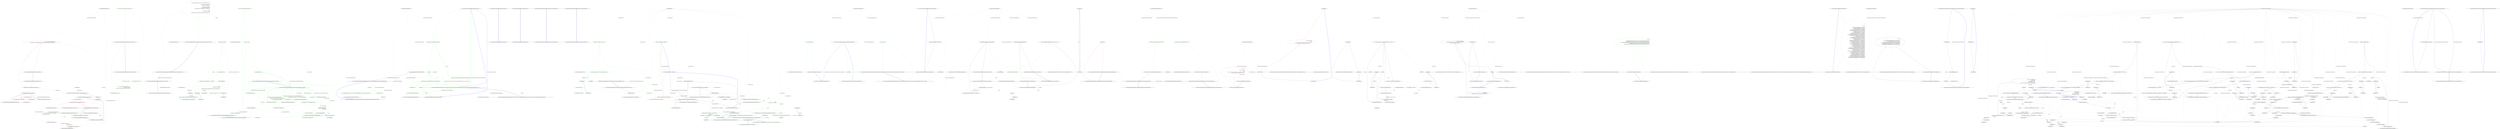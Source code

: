 digraph  {
m0_8 [label="Entry Nancy.ViewEngines.Spark.NancySparkView.HTML(object)", span="24-24", cluster="Nancy.ViewEngines.Spark.NancySparkView.HTML(object)", file="DefaultMetadataModuleCatalog.cs"];
m0_26 [label="var i = moduleName.LastIndexOf(''Module'')", span="39-39", cluster="Nancy.Routing.DefaultMetadataModuleCatalog.GetMetadataModuleName(string)", color=red, community=0, file="DefaultMetadataModuleCatalog.cs"];
m0_27 [label="return moduleName.Substring(0, i) + ''MetadataModule'';", span="41-41", cluster="Nancy.Routing.DefaultMetadataModuleCatalog.GetMetadataModuleName(string)", color=red, community=0, file="DefaultMetadataModuleCatalog.cs"];
m0_28 [label="Exit Nancy.Routing.DefaultMetadataModuleCatalog.GetMetadataModuleName(string)", span="37-37", cluster="Nancy.Routing.DefaultMetadataModuleCatalog.GetMetadataModuleName(string)", file="DefaultMetadataModuleCatalog.cs"];
m0_4 [label="Entry Nancy.Routing.DefaultMetadataModuleCatalog.GetMetadataModule(System.Type)", span="17-17", cluster="Nancy.Routing.DefaultMetadataModuleCatalog.GetMetadataModule(System.Type)", file="DefaultMetadataModuleCatalog.cs"];
m0_5 [label="var metadataModuleName = GetMetadataModuleName(moduleType.FullName)", span="19-19", cluster="Nancy.Routing.DefaultMetadataModuleCatalog.GetMetadataModule(System.Type)", color=red, community=0, file="DefaultMetadataModuleCatalog.cs"];
m0_6 [label="return this.container.ResolveAll<IMetadataModule>()\r\n                .FirstOrDefault(m => string.Compare(m.GetType().FullName, metadataModuleName, StringComparison.OrdinalIgnoreCase) == 0);", span="21-22", cluster="Nancy.Routing.DefaultMetadataModuleCatalog.GetMetadataModule(System.Type)", color=red, community=2, file="DefaultMetadataModuleCatalog.cs"];
m0_7 [label="Exit Nancy.Routing.DefaultMetadataModuleCatalog.GetMetadataModule(System.Type)", span="17-17", cluster="Nancy.Routing.DefaultMetadataModuleCatalog.GetMetadataModule(System.Type)", file="DefaultMetadataModuleCatalog.cs"];
m0_17 [label="AppDomainAssemblyTypeScanner.TypesOf<IMetadataModule>().ToArray()", span="29-29", cluster="Nancy.Routing.DefaultMetadataModuleCatalog.ConfigureContainer()", file="DefaultMetadataModuleCatalog.cs", color=red, community=0];
m0_29 [label="Entry string.LastIndexOf(string)", span="0-0", cluster="string.LastIndexOf(string)", file="DefaultMetadataModuleCatalog.cs"];
m0_14 [label="Entry Nancy.ViewEngines.Spark.NancySparkView.SiteResource(string)", span="34-34", cluster="Nancy.ViewEngines.Spark.NancySparkView.SiteResource(string)", file="DefaultMetadataModuleCatalog.cs"];
m0_0 [label="Entry Nancy.ViewEngines.Spark.NancySparkView.Execute()", span="14-14", cluster="Nancy.ViewEngines.Spark.NancySparkView.Execute()", file="DefaultMetadataModuleCatalog.cs"];
m0_1 [label="base.RenderView(Writer)", span="16-16", cluster="Nancy.ViewEngines.Spark.NancySparkView.Execute()", color=red, community=0, file="DefaultMetadataModuleCatalog.cs"];
m0_2 [label="Exit Nancy.ViewEngines.Spark.NancySparkView.Execute()", span="14-14", cluster="Nancy.ViewEngines.Spark.NancySparkView.Execute()", file="DefaultMetadataModuleCatalog.cs"];
m0_3 [label="Entry Nancy.Routing.DefaultMetadataModuleCatalog.ConfigureContainer()", span="25-25", cluster="Nancy.Routing.DefaultMetadataModuleCatalog.ConfigureContainer()", file="DefaultMetadataModuleCatalog.cs"];
m0_16 [label="Exit Nancy.ViewEngines.Spark.NancySparkView.SiteResource(string)", span="34-34", cluster="Nancy.ViewEngines.Spark.NancySparkView.SiteResource(string)", file="DefaultMetadataModuleCatalog.cs"];
m0_18 [label="Entry Nancy.ViewEngines.Spark.NancySparkView<TModel>.SetModel(object)", span="44-44", cluster="Nancy.ViewEngines.Spark.NancySparkView<TModel>.SetModel(object)", file="DefaultMetadataModuleCatalog.cs"];
m0_19 [label="Model = (model is TModel) ? (TModel)model : default(TModel)", span="46-46", cluster="Nancy.ViewEngines.Spark.NancySparkView<TModel>.SetModel(object)", file="DefaultMetadataModuleCatalog.cs", color=green, community=0];
m0_20 [label="Exit Nancy.ViewEngines.Spark.NancySparkView<TModel>.SetModel(object)", span="44-44", cluster="Nancy.ViewEngines.Spark.NancySparkView<TModel>.SetModel(object)", file="DefaultMetadataModuleCatalog.cs"];
m0_25 [label="Entry Nancy.TinyIoc.TinyIoCContainer.RegisterOptions.AsMultiInstance()", span="869-869", cluster="Nancy.TinyIoc.TinyIoCContainer.RegisterOptions.AsMultiInstance()", file="DefaultMetadataModuleCatalog.cs"];
m0_30 [label="Entry string.Substring(int, int)", span="0-0", cluster="string.Substring(int, int)", file="DefaultMetadataModuleCatalog.cs"];
m0_11 [label="Entry lambda expression", span="22-22", cluster="lambda expression", file="DefaultMetadataModuleCatalog.cs"];
m0_12 [label="string.Compare(m.GetType().FullName, metadataModuleName, StringComparison.OrdinalIgnoreCase) == 0", span="22-22", cluster="lambda expression", file="DefaultMetadataModuleCatalog.cs", color=red, community=0];
m0_13 [label="Exit lambda expression", span="22-22", cluster="lambda expression", file="DefaultMetadataModuleCatalog.cs"];
m0_15 [label="return this.RenderContext.ParsePath(path);", span="36-36", cluster="Nancy.ViewEngines.Spark.NancySparkView.SiteResource(string)", file="DefaultMetadataModuleCatalog.cs", color=green, community=0];
m0_22 [label="Nancy.ViewEngines.Spark.NancySparkView<TModel>", span="", cluster="Nancy.Bootstrapper.AppDomainAssemblyTypeScanner.TypesOf<TType>()", file="DefaultMetadataModuleCatalog.cs"];
m0_10 [label="Exit Nancy.ViewEngines.Spark.NancySparkView.HTML(object)", span="24-24", cluster="Nancy.ViewEngines.Spark.NancySparkView.HTML(object)", file="DefaultMetadataModuleCatalog.cs"];
m0_9 [label="Entry Nancy.TinyIoc.TinyIoCContainer.ResolveAll<ResolveType>()", span="2364-2364", cluster="Nancy.TinyIoc.TinyIoCContainer.ResolveAll<ResolveType>()", color=green, community=0, file="DefaultMetadataModuleCatalog.cs"];
m0_23 [label="Entry System.Collections.Generic.IEnumerable<TSource>.ToArray<TSource>()", span="0-0", cluster="System.Collections.Generic.IEnumerable<TSource>.ToArray<TSource>()", file="DefaultMetadataModuleCatalog.cs"];
m0_24 [label="Entry Nancy.TinyIoc.TinyIoCContainer.Register(System.Type, System.Type, string)", span="1203-1203", cluster="Nancy.TinyIoc.TinyIoCContainer.Register(System.Type, System.Type, string)", file="DefaultMetadataModuleCatalog.cs"];
m0_21 [label="Nancy.ViewEngines.Spark.NancySparkView", span="", cluster="Nancy.TinyIoc.TinyIoCContainer.TinyIoCContainer()", file="DefaultMetadataModuleCatalog.cs"];
m0_31 [label="Nancy.Routing.DefaultMetadataModuleCatalog", span="", file="DefaultMetadataModuleCatalog.cs"];
m0_32 [label=metadataModuleName, span="", file="DefaultMetadataModuleCatalog.cs"];
m1_9 [label="Entry System.Tuple.Create<T1, T2>(T1, T2)", span="0-0", cluster="System.Tuple.Create<T1, T2>(T1, T2)", file="DefaultMetadataModuleConventions.cs"];
m1_12 [label="Entry System.Collections.Generic.List<T>.List()", span="0-0", cluster="System.Collections.Generic.List<T>.List()", file="DefaultMetadataModuleConventions.cs"];
m1_0 [label="Entry Nancy.Conventions.DefaultMetadataModuleConventions.Initialise(Nancy.Conventions.NancyConventions)", span="15-15", cluster="Nancy.Conventions.DefaultMetadataModuleConventions.Initialise(Nancy.Conventions.NancyConventions)", file="DefaultMetadataModuleConventions.cs"];
m1_1 [label="ConfigureMetadataModuleConventions(conventions)", span="17-17", cluster="Nancy.Conventions.DefaultMetadataModuleConventions.Initialise(Nancy.Conventions.NancyConventions)", color=green, community=0, file="DefaultMetadataModuleConventions.cs"];
m1_2 [label="Exit Nancy.Conventions.DefaultMetadataModuleConventions.Initialise(Nancy.Conventions.NancyConventions)", span="15-15", cluster="Nancy.Conventions.DefaultMetadataModuleConventions.Initialise(Nancy.Conventions.NancyConventions)", file="DefaultMetadataModuleConventions.cs"];
m1_4 [label="Entry Nancy.Conventions.DefaultMetadataModuleConventions.Validate(Nancy.Conventions.NancyConventions)", span="25-25", cluster="Nancy.Conventions.DefaultMetadataModuleConventions.Validate(Nancy.Conventions.NancyConventions)", file="DefaultMetadataModuleConventions.cs"];
m1_5 [label="conventions.MetadataModuleConventions == null", span="27-27", cluster="Nancy.Conventions.DefaultMetadataModuleConventions.Validate(Nancy.Conventions.NancyConventions)", color=green, community=0, file="DefaultMetadataModuleConventions.cs"];
m1_6 [label="return Tuple.Create(false, ''The metadata module conventions cannot be null.'');", span="29-29", cluster="Nancy.Conventions.DefaultMetadataModuleConventions.Validate(Nancy.Conventions.NancyConventions)", color=green, community=0, file="DefaultMetadataModuleConventions.cs"];
m1_7 [label="return (conventions.MetadataModuleConventions.Count > 0) ?\r\n                Tuple.Create(true, string.Empty) :\r\n                Tuple.Create(false, ''The metadata module conventions cannot be empty.'');", span="32-34", cluster="Nancy.Conventions.DefaultMetadataModuleConventions.Validate(Nancy.Conventions.NancyConventions)", color=green, community=2, file="DefaultMetadataModuleConventions.cs"];
m1_8 [label="Exit Nancy.Conventions.DefaultMetadataModuleConventions.Validate(Nancy.Conventions.NancyConventions)", span="25-25", cluster="Nancy.Conventions.DefaultMetadataModuleConventions.Validate(Nancy.Conventions.NancyConventions)", file="DefaultMetadataModuleConventions.cs"];
m1_25 [label="Entry string.Compare(string, string, System.StringComparison)", span="0-0", cluster="string.Compare(string, string, System.StringComparison)", file="DefaultMetadataModuleConventions.cs"];
m1_3 [label="Entry Nancy.Conventions.DefaultMetadataModuleConventions.ConfigureMetadataModuleConventions(Nancy.Conventions.NancyConventions)", span="37-37", cluster="Nancy.Conventions.DefaultMetadataModuleConventions.ConfigureMetadataModuleConventions(Nancy.Conventions.NancyConventions)", file="DefaultMetadataModuleConventions.cs"];
m1_10 [label="conventions.MetadataModuleConventions = new List<Func<Type, IEnumerable<Type>, Type>>\r\n                {\r\n                    // 0 Handles: BlahModule -> BlahMetadataModule\r\n                    (moduleType, metadataModuleTypes) =>\r\n                        {\r\n                            var moduleName = moduleType.FullName;\r\n                            var i = moduleName.LastIndexOf(''Module'');\r\n                            var metadataModuleName = moduleName.Substring(0, i) + ''MetadataModule'';\r\n\r\n                            return\r\n                                metadataModuleTypes.FirstOrDefault(\r\n                                    m =>\r\n                                    string.Compare(m.FullName, metadataModuleName, StringComparison.OrdinalIgnoreCase) == 0);\r\n                        }\r\n                }", span="39-53", cluster="Nancy.Conventions.DefaultMetadataModuleConventions.ConfigureMetadataModuleConventions(Nancy.Conventions.NancyConventions)", color=green, community=2, file="DefaultMetadataModuleConventions.cs"];
m1_11 [label="Exit Nancy.Conventions.DefaultMetadataModuleConventions.ConfigureMetadataModuleConventions(Nancy.Conventions.NancyConventions)", span="37-37", cluster="Nancy.Conventions.DefaultMetadataModuleConventions.ConfigureMetadataModuleConventions(Nancy.Conventions.NancyConventions)", file="DefaultMetadataModuleConventions.cs"];
m1_19 [label="Entry string.LastIndexOf(string)", span="0-0", cluster="string.LastIndexOf(string)", file="DefaultMetadataModuleConventions.cs"];
m1_22 [label="Entry lambda expression", span="50-51", cluster="lambda expression", file="DefaultMetadataModuleConventions.cs"];
m1_14 [label="var moduleName = moduleType.FullName", span="44-44", cluster="lambda expression", color=green, community=0, file="DefaultMetadataModuleConventions.cs"];
m1_17 [label="return\r\n                                metadataModuleTypes.FirstOrDefault(\r\n                                    m =>\r\n                                    string.Compare(m.FullName, metadataModuleName, StringComparison.OrdinalIgnoreCase) == 0);", span="48-51", cluster="lambda expression", color=green, community=2, file="DefaultMetadataModuleConventions.cs"];
m1_13 [label="Entry lambda expression", span="42-52", cluster="lambda expression", file="DefaultMetadataModuleConventions.cs"];
m1_15 [label="var i = moduleName.LastIndexOf(''Module'')", span="45-45", cluster="lambda expression", color=green, community=0, file="DefaultMetadataModuleConventions.cs"];
m1_16 [label="var metadataModuleName = moduleName.Substring(0, i) + ''MetadataModule''", span="46-46", cluster="lambda expression", color=green, community=0, file="DefaultMetadataModuleConventions.cs"];
m1_18 [label="Exit lambda expression", span="42-52", cluster="lambda expression", file="DefaultMetadataModuleConventions.cs"];
m1_23 [label="string.Compare(m.FullName, metadataModuleName, StringComparison.OrdinalIgnoreCase) == 0", span="51-51", cluster="lambda expression", color=green, community=0, file="DefaultMetadataModuleConventions.cs"];
m1_24 [label="Exit lambda expression", span="50-51", cluster="lambda expression", file="DefaultMetadataModuleConventions.cs"];
m1_20 [label="Entry string.Substring(int, int)", span="0-0", cluster="string.Substring(int, int)", file="DefaultMetadataModuleConventions.cs"];
m1_21 [label="Entry Unk.FirstOrDefault", span="", cluster="Unk.FirstOrDefault", file="DefaultMetadataModuleConventions.cs"];
m1_26 [label=metadataModuleName, span="", file="DefaultMetadataModuleConventions.cs"];
m2_27 [label="Entry System.DateTime.Add(System.TimeSpan)", span="0-0", cluster="System.DateTime.Add(System.TimeSpan)", file="DefaultMetadataModuleConventionsFixture.cs"];
m2_23 [label="Entry Nancy.Security.CsrfToken.Equals(Nancy.Security.CsrfToken)", span="36-36", cluster="Nancy.Security.CsrfToken.Equals(Nancy.Security.CsrfToken)", file="DefaultMetadataModuleConventionsFixture.cs"];
m2_26 [label="Entry Unk.SequenceEqual", span="", cluster="Unk.SequenceEqual", file="DefaultMetadataModuleConventionsFixture.cs"];
m2_0 [label="Entry Nancy.Security.DefaultCsrfTokenValidator.DefaultCsrfTokenValidator(Nancy.Cryptography.CryptographyConfiguration)", span="10-10", cluster="Nancy.Security.DefaultCsrfTokenValidator.DefaultCsrfTokenValidator(Nancy.Cryptography.CryptographyConfiguration)", file="DefaultMetadataModuleConventionsFixture.cs"];
m2_1 [label="this.hmacProvider = cryptoConfig.HmacProvider", span="12-12", cluster="Nancy.Security.DefaultCsrfTokenValidator.DefaultCsrfTokenValidator(Nancy.Cryptography.CryptographyConfiguration)", color=green, community=0, file="DefaultMetadataModuleConventionsFixture.cs"];
m2_2 [label="Exit Nancy.Security.DefaultCsrfTokenValidator.DefaultCsrfTokenValidator(Nancy.Cryptography.CryptographyConfiguration)", span="10-10", cluster="Nancy.Security.DefaultCsrfTokenValidator.DefaultCsrfTokenValidator(Nancy.Cryptography.CryptographyConfiguration)", file="DefaultMetadataModuleConventionsFixture.cs"];
m2_25 [label="Entry Nancy.Security.CsrfToken.CreateHmac(Nancy.Cryptography.IHmacProvider)", span="32-32", cluster="Nancy.Security.CsrfToken.CreateHmac(Nancy.Cryptography.IHmacProvider)", file="DefaultMetadataModuleConventionsFixture.cs"];
m2_24 [label="Entry Nancy.Security.CsrfToken.CsrfToken()", span="9-9", cluster="Nancy.Security.CsrfToken.CsrfToken()", file="DefaultMetadataModuleConventionsFixture.cs"];
m2_3 [label="Entry Nancy.Security.DefaultCsrfTokenValidator.Validate(Nancy.Security.CsrfToken, Nancy.Security.CsrfToken, string, System.TimeSpan?)", span="23-23", cluster="Nancy.Security.DefaultCsrfTokenValidator.Validate(Nancy.Security.CsrfToken, Nancy.Security.CsrfToken, string, System.TimeSpan?)", file="DefaultMetadataModuleConventionsFixture.cs"];
m2_4 [label="tokenOne == null || tokenTwo == null", span="25-25", cluster="Nancy.Security.DefaultCsrfTokenValidator.Validate(Nancy.Security.CsrfToken, Nancy.Security.CsrfToken, string, System.TimeSpan?)", color=green, community=0, file="DefaultMetadataModuleConventionsFixture.cs"];
m2_5 [label="return CsrfTokenValidationResult.TokenMissing;", span="27-27", cluster="Nancy.Security.DefaultCsrfTokenValidator.Validate(Nancy.Security.CsrfToken, Nancy.Security.CsrfToken, string, System.TimeSpan?)", color=green, community=0, file="DefaultMetadataModuleConventionsFixture.cs"];
m2_6 [label="!String.Equals(tokenOne.Salt ?? String.Empty, salt ?? String.Empty, StringComparison.Ordinal)", span="30-30", cluster="Nancy.Security.DefaultCsrfTokenValidator.Validate(Nancy.Security.CsrfToken, Nancy.Security.CsrfToken, string, System.TimeSpan?)", color=green, community=0, file="DefaultMetadataModuleConventionsFixture.cs"];
m2_7 [label="return CsrfTokenValidationResult.SaltMismatch;", span="32-32", cluster="Nancy.Security.DefaultCsrfTokenValidator.Validate(Nancy.Security.CsrfToken, Nancy.Security.CsrfToken, string, System.TimeSpan?)", color=green, community=0, file="DefaultMetadataModuleConventionsFixture.cs"];
m2_8 [label="!tokenOne.Equals(tokenTwo)", span="35-35", cluster="Nancy.Security.DefaultCsrfTokenValidator.Validate(Nancy.Security.CsrfToken, Nancy.Security.CsrfToken, string, System.TimeSpan?)", color=green, community=0, file="DefaultMetadataModuleConventionsFixture.cs"];
m2_9 [label="return CsrfTokenValidationResult.TokenMismatch;", span="37-37", cluster="Nancy.Security.DefaultCsrfTokenValidator.Validate(Nancy.Security.CsrfToken, Nancy.Security.CsrfToken, string, System.TimeSpan?)", color=green, community=0, file="DefaultMetadataModuleConventionsFixture.cs"];
m2_10 [label="tokenOne.RandomBytes == null || tokenOne.RandomBytes.Length == 0", span="40-40", cluster="Nancy.Security.DefaultCsrfTokenValidator.Validate(Nancy.Security.CsrfToken, Nancy.Security.CsrfToken, string, System.TimeSpan?)", color=green, community=0, file="DefaultMetadataModuleConventionsFixture.cs"];
m2_11 [label="return CsrfTokenValidationResult.TokenTamperedWith;", span="42-42", cluster="Nancy.Security.DefaultCsrfTokenValidator.Validate(Nancy.Security.CsrfToken, Nancy.Security.CsrfToken, string, System.TimeSpan?)", color=green, community=0, file="DefaultMetadataModuleConventionsFixture.cs"];
m2_12 [label="var newToken = new CsrfToken\r\n                               {\r\n                                   CreatedDate = tokenOne.CreatedDate,\r\n                                   RandomBytes = tokenOne.RandomBytes,\r\n                                   Salt = tokenOne.Salt,\r\n                               }", span="45-50", cluster="Nancy.Security.DefaultCsrfTokenValidator.Validate(Nancy.Security.CsrfToken, Nancy.Security.CsrfToken, string, System.TimeSpan?)", color=green, community=0, file="DefaultMetadataModuleConventionsFixture.cs"];
m2_13 [label="newToken.CreateHmac(this.hmacProvider)", span="51-51", cluster="Nancy.Security.DefaultCsrfTokenValidator.Validate(Nancy.Security.CsrfToken, Nancy.Security.CsrfToken, string, System.TimeSpan?)", color=green, community=0, file="DefaultMetadataModuleConventionsFixture.cs"];
m2_14 [label="!newToken.Hmac.SequenceEqual(tokenOne.Hmac)", span="52-52", cluster="Nancy.Security.DefaultCsrfTokenValidator.Validate(Nancy.Security.CsrfToken, Nancy.Security.CsrfToken, string, System.TimeSpan?)", color=green, community=0, file="DefaultMetadataModuleConventionsFixture.cs"];
m2_15 [label="return CsrfTokenValidationResult.TokenTamperedWith;", span="54-54", cluster="Nancy.Security.DefaultCsrfTokenValidator.Validate(Nancy.Security.CsrfToken, Nancy.Security.CsrfToken, string, System.TimeSpan?)", color=green, community=0, file="DefaultMetadataModuleConventionsFixture.cs"];
m2_16 [label="validityPeriod.HasValue", span="57-57", cluster="Nancy.Security.DefaultCsrfTokenValidator.Validate(Nancy.Security.CsrfToken, Nancy.Security.CsrfToken, string, System.TimeSpan?)", color=green, community=0, file="DefaultMetadataModuleConventionsFixture.cs"];
m2_17 [label="var expiryDate = tokenOne.CreatedDate.Add(validityPeriod.Value)", span="59-59", cluster="Nancy.Security.DefaultCsrfTokenValidator.Validate(Nancy.Security.CsrfToken, Nancy.Security.CsrfToken, string, System.TimeSpan?)", color=green, community=0, file="DefaultMetadataModuleConventionsFixture.cs"];
m2_20 [label="return CsrfTokenValidationResult.Ok;", span="67-67", cluster="Nancy.Security.DefaultCsrfTokenValidator.Validate(Nancy.Security.CsrfToken, Nancy.Security.CsrfToken, string, System.TimeSpan?)", color=green, community=0, file="DefaultMetadataModuleConventionsFixture.cs"];
m2_18 [label="DateTime.Now > expiryDate", span="61-61", cluster="Nancy.Security.DefaultCsrfTokenValidator.Validate(Nancy.Security.CsrfToken, Nancy.Security.CsrfToken, string, System.TimeSpan?)", color=green, community=0, file="DefaultMetadataModuleConventionsFixture.cs"];
m2_19 [label="return CsrfTokenValidationResult.TokenExpired;", span="63-63", cluster="Nancy.Security.DefaultCsrfTokenValidator.Validate(Nancy.Security.CsrfToken, Nancy.Security.CsrfToken, string, System.TimeSpan?)", color=green, community=0, file="DefaultMetadataModuleConventionsFixture.cs"];
m2_21 [label="Exit Nancy.Security.DefaultCsrfTokenValidator.Validate(Nancy.Security.CsrfToken, Nancy.Security.CsrfToken, string, System.TimeSpan?)", span="23-23", cluster="Nancy.Security.DefaultCsrfTokenValidator.Validate(Nancy.Security.CsrfToken, Nancy.Security.CsrfToken, string, System.TimeSpan?)", file="DefaultMetadataModuleConventionsFixture.cs"];
m2_22 [label="Entry string.Equals(string, string, System.StringComparison)", span="0-0", cluster="string.Equals(string, string, System.StringComparison)", file="DefaultMetadataModuleConventionsFixture.cs"];
m2_28 [label="Nancy.Security.DefaultCsrfTokenValidator", span="", file="DefaultMetadataModuleConventionsFixture.cs"];
m3_7 [label="Entry Nancy.Routing.DefaultMetadataModuleResolver.GetMetadataModule(System.Type)", span="37-37", cluster="Nancy.Routing.DefaultMetadataModuleResolver.GetMetadataModule(System.Type)", file="DefaultMetadataModuleResolver.cs"];
m3_8 [label="var metadataModuleTypes = this.catalog.GetMetadataModuleTypes()", span="39-39", cluster="Nancy.Routing.DefaultMetadataModuleResolver.GetMetadataModule(System.Type)", color=green, community=0, file="DefaultMetadataModuleResolver.cs"];
m3_9 [label="this.conventions", span="41-41", cluster="Nancy.Routing.DefaultMetadataModuleResolver.GetMetadataModule(System.Type)", color=green, community=0, file="DefaultMetadataModuleResolver.cs"];
m3_10 [label="var metadataModuleType = SafeInvokeConvention(convention, moduleType, metadataModuleTypes)", span="43-43", cluster="Nancy.Routing.DefaultMetadataModuleResolver.GetMetadataModule(System.Type)", color=green, community=0, file="DefaultMetadataModuleResolver.cs"];
m3_11 [label="metadataModuleType != null", span="45-45", cluster="Nancy.Routing.DefaultMetadataModuleResolver.GetMetadataModule(System.Type)", color=green, community=0, file="DefaultMetadataModuleResolver.cs"];
m3_12 [label="return this.catalog.GetMetadataModule(metadataModuleType);", span="47-47", cluster="Nancy.Routing.DefaultMetadataModuleResolver.GetMetadataModule(System.Type)", color=green, community=0, file="DefaultMetadataModuleResolver.cs"];
m3_13 [label="return null;", span="51-51", cluster="Nancy.Routing.DefaultMetadataModuleResolver.GetMetadataModule(System.Type)", color=green, community=0, file="DefaultMetadataModuleResolver.cs"];
m3_14 [label="Exit Nancy.Routing.DefaultMetadataModuleResolver.GetMetadataModule(System.Type)", span="37-37", cluster="Nancy.Routing.DefaultMetadataModuleResolver.GetMetadataModule(System.Type)", file="DefaultMetadataModuleResolver.cs"];
m3_17 [label="Entry Nancy.Routing.IMetadataModuleCatalog.GetMetadataModule(System.Type)", span="21-21", cluster="Nancy.Routing.IMetadataModuleCatalog.GetMetadataModule(System.Type)", file="DefaultMetadataModuleResolver.cs"];
m3_16 [label="Entry Nancy.Routing.DefaultMetadataModuleResolver.SafeInvokeConvention(System.Func<System.Type, System.Collections.Generic.IEnumerable<System.Type>, System.Type>, System.Type, System.Collections.Generic.IEnumerable<System.Type>)", span="54-54", cluster="Nancy.Routing.DefaultMetadataModuleResolver.SafeInvokeConvention(System.Func<System.Type, System.Collections.Generic.IEnumerable<System.Type>, System.Type>, System.Type, System.Collections.Generic.IEnumerable<System.Type>)", file="DefaultMetadataModuleResolver.cs"];
m3_18 [label="return convention.Invoke(moduleType, metadataModuleTypes);", span="58-58", cluster="Nancy.Routing.DefaultMetadataModuleResolver.SafeInvokeConvention(System.Func<System.Type, System.Collections.Generic.IEnumerable<System.Type>, System.Type>, System.Type, System.Collections.Generic.IEnumerable<System.Type>)", color=green, community=0, file="DefaultMetadataModuleResolver.cs"];
m3_19 [label="return null;", span="62-62", cluster="Nancy.Routing.DefaultMetadataModuleResolver.SafeInvokeConvention(System.Func<System.Type, System.Collections.Generic.IEnumerable<System.Type>, System.Type>, System.Type, System.Collections.Generic.IEnumerable<System.Type>)", color=green, community=0, file="DefaultMetadataModuleResolver.cs"];
m3_20 [label="Exit Nancy.Routing.DefaultMetadataModuleResolver.SafeInvokeConvention(System.Func<System.Type, System.Collections.Generic.IEnumerable<System.Type>, System.Type>, System.Type, System.Collections.Generic.IEnumerable<System.Type>)", span="54-54", cluster="Nancy.Routing.DefaultMetadataModuleResolver.SafeInvokeConvention(System.Func<System.Type, System.Collections.Generic.IEnumerable<System.Type>, System.Type>, System.Type, System.Collections.Generic.IEnumerable<System.Type>)", file="DefaultMetadataModuleResolver.cs"];
m3_21 [label="Entry System.Func<T1, T2, TResult>.Invoke(T1, T2)", span="0-0", cluster="System.Func<T1, T2, TResult>.Invoke(T1, T2)", file="DefaultMetadataModuleResolver.cs"];
m3_15 [label="Entry Nancy.Routing.IMetadataModuleCatalog.GetMetadataModuleTypes()", span="14-14", cluster="Nancy.Routing.IMetadataModuleCatalog.GetMetadataModuleTypes()", file="DefaultMetadataModuleResolver.cs"];
m3_6 [label="Entry System.InvalidOperationException.InvalidOperationException(string)", span="0-0", cluster="System.InvalidOperationException.InvalidOperationException(string)", file="DefaultMetadataModuleResolver.cs"];
m3_0 [label="Entry Nancy.Routing.DefaultMetadataModuleResolver.DefaultMetadataModuleResolver(Nancy.Conventions.MetadataModuleConventions, Nancy.Routing.IMetadataModuleCatalog)", span="21-21", cluster="Nancy.Routing.DefaultMetadataModuleResolver.DefaultMetadataModuleResolver(Nancy.Conventions.MetadataModuleConventions, Nancy.Routing.IMetadataModuleCatalog)", file="DefaultMetadataModuleResolver.cs"];
m3_1 [label="conventions == null", span="23-23", cluster="Nancy.Routing.DefaultMetadataModuleResolver.DefaultMetadataModuleResolver(Nancy.Conventions.MetadataModuleConventions, Nancy.Routing.IMetadataModuleCatalog)", color=green, community=0, file="DefaultMetadataModuleResolver.cs"];
m3_2 [label="throw new InvalidOperationException(''Cannot create an instance of DefaultMetadataModuleResolver with conventions parameter having null value.'');", span="25-25", cluster="Nancy.Routing.DefaultMetadataModuleResolver.DefaultMetadataModuleResolver(Nancy.Conventions.MetadataModuleConventions, Nancy.Routing.IMetadataModuleCatalog)", color=green, community=0, file="DefaultMetadataModuleResolver.cs"];
m3_3 [label="this.conventions = conventions", span="28-28", cluster="Nancy.Routing.DefaultMetadataModuleResolver.DefaultMetadataModuleResolver(Nancy.Conventions.MetadataModuleConventions, Nancy.Routing.IMetadataModuleCatalog)", color=green, community=0, file="DefaultMetadataModuleResolver.cs"];
m3_4 [label="this.catalog = catalog", span="29-29", cluster="Nancy.Routing.DefaultMetadataModuleResolver.DefaultMetadataModuleResolver(Nancy.Conventions.MetadataModuleConventions, Nancy.Routing.IMetadataModuleCatalog)", color=green, community=0, file="DefaultMetadataModuleResolver.cs"];
m3_5 [label="Exit Nancy.Routing.DefaultMetadataModuleResolver.DefaultMetadataModuleResolver(Nancy.Conventions.MetadataModuleConventions, Nancy.Routing.IMetadataModuleCatalog)", span="21-21", cluster="Nancy.Routing.DefaultMetadataModuleResolver.DefaultMetadataModuleResolver(Nancy.Conventions.MetadataModuleConventions, Nancy.Routing.IMetadataModuleCatalog)", file="DefaultMetadataModuleResolver.cs"];
m3_22 [label="Nancy.Routing.DefaultMetadataModuleResolver", span="", file="DefaultMetadataModuleResolver.cs"];
m6_0 [label="Entry Nancy.Routing.IMetadataModule.GetMetadata(Nancy.Routing.RouteDescription)", span="8-8", cluster="Nancy.Routing.IMetadataModule.GetMetadata(Nancy.Routing.RouteDescription)", file="IMetadataModule.cs"];
m6_1 [label="Exit Nancy.Routing.IMetadataModule.GetMetadata(Nancy.Routing.RouteDescription)", span="8-8", cluster="Nancy.Routing.IMetadataModule.GetMetadata(Nancy.Routing.RouteDescription)", file="IMetadataModule.cs"];
m7_0 [label="Entry Nancy.Routing.IMetadataModuleCatalog.GetMetadataModule(System.Type)", span="14-14", cluster="Nancy.Routing.IMetadataModuleCatalog.GetMetadataModule(System.Type)", file="IMetadataModuleCatalog.cs"];
m7_1 [label="Exit Nancy.Routing.IMetadataModuleCatalog.GetMetadataModule(System.Type)", span="14-14", cluster="Nancy.Routing.IMetadataModuleCatalog.GetMetadataModule(System.Type)", file="IMetadataModuleCatalog.cs"];
m9_0 [label="Entry Nancy.Routing.IRouteMetadataProvider.GetMetadataType(Nancy.INancyModule, Nancy.Routing.RouteDescription)", span="15-15", cluster="Nancy.Routing.IRouteMetadataProvider.GetMetadataType(Nancy.INancyModule, Nancy.Routing.RouteDescription)", file="IRouteMetadataProvider.cs"];
m9_1 [label="Exit Nancy.Routing.IRouteMetadataProvider.GetMetadataType(Nancy.INancyModule, Nancy.Routing.RouteDescription)", span="15-15", cluster="Nancy.Routing.IRouteMetadataProvider.GetMetadataType(Nancy.INancyModule, Nancy.Routing.RouteDescription)", file="IRouteMetadataProvider.cs"];
m9_2 [label="Entry Nancy.Routing.IRouteMetadataProvider.GetMetadata(Nancy.INancyModule, Nancy.Routing.RouteDescription)", span="23-23", cluster="Nancy.Routing.IRouteMetadataProvider.GetMetadata(Nancy.INancyModule, Nancy.Routing.RouteDescription)", file="IRouteMetadataProvider.cs"];
m9_3 [label="Exit Nancy.Routing.IRouteMetadataProvider.GetMetadata(Nancy.INancyModule, Nancy.Routing.RouteDescription)", span="23-23", cluster="Nancy.Routing.IRouteMetadataProvider.GetMetadata(Nancy.INancyModule, Nancy.Routing.RouteDescription)", file="IRouteMetadataProvider.cs"];
m10_45 [label="Entry System.Collections.Generic.List<T>.List()", span="0-0", cluster="System.Collections.Generic.List<T>.List()", file="MetadataModule.cs"];
m10_39 [label="Entry Nancy.Routing.RouteCache.AddRoutesToCache(System.Collections.Generic.IEnumerable<Nancy.Routing.RouteDescription>, string)", span="64-64", cluster="Nancy.Routing.RouteCache.AddRoutesToCache(System.Collections.Generic.IEnumerable<Nancy.Routing.RouteDescription>, string)", file="MetadataModule.cs"];
m10_41 [label="this[moduleKey] = new List<Tuple<int, RouteDescription>>()", span="68-68", cluster="Nancy.Routing.RouteCache.AddRoutesToCache(System.Collections.Generic.IEnumerable<Nancy.Routing.RouteDescription>, string)", color=green, community=0, file="MetadataModule.cs"];
m10_40 [label="!this.ContainsKey(moduleKey)", span="66-66", cluster="Nancy.Routing.RouteCache.AddRoutesToCache(System.Collections.Generic.IEnumerable<Nancy.Routing.RouteDescription>, string)", file="MetadataModule.cs"];
m10_42 [label="this[moduleKey].AddRange(routes.Select((r, i) => new Tuple<int, RouteDescription>(i, r)))", span="71-71", cluster="Nancy.Routing.RouteCache.AddRoutesToCache(System.Collections.Generic.IEnumerable<Nancy.Routing.RouteDescription>, string)", color=green, community=0, file="MetadataModule.cs"];
m10_43 [label="Exit Nancy.Routing.RouteCache.AddRoutesToCache(System.Collections.Generic.IEnumerable<Nancy.Routing.RouteDescription>, string)", span="64-64", cluster="Nancy.Routing.RouteCache.AddRoutesToCache(System.Collections.Generic.IEnumerable<Nancy.Routing.RouteDescription>, string)", file="MetadataModule.cs"];
m10_8 [label="Exit Nancy.Routing.MetadataModule<T>.GetMetadata(Nancy.Routing.RouteDescription)", span="30-30", cluster="Nancy.Routing.MetadataModule<T>.GetMetadata(Nancy.Routing.RouteDescription)", file="MetadataModule.cs"];
m10_27 [label="Entry object.GetType()", span="0-0", cluster="object.GetType()", file="MetadataModule.cs"];
m10_0 [label="Entry Nancy.Routing.MetadataModule<T>.MetadataModule()", span="12-12", cluster="Nancy.Routing.MetadataModule<T>.MetadataModule()", file="MetadataModule.cs"];
m10_2 [label="Exit Nancy.Routing.MetadataModule<T>.MetadataModule()", span="12-12", cluster="Nancy.Routing.MetadataModule<T>.MetadataModule()", color=green, community=0, file="MetadataModule.cs"];
m10_1 [label="this.metadata = new Dictionary<string, Func<RouteDescription, T>>()", span="14-14", cluster="Nancy.Routing.MetadataModule<T>.MetadataModule()", file="MetadataModule.cs", color=red, community=0];
m10_3 [label="Entry System.Collections.Generic.Dictionary<TKey, TValue>.Dictionary()", span="0-0", cluster="System.Collections.Generic.Dictionary<TKey, TValue>.Dictionary()", color=green, community=0, file="MetadataModule.cs"];
m10_4 [label="Entry Nancy.Routing.MetadataModule<T>.GetMetadata(Nancy.Routing.RouteDescription)", span="30-30", cluster="Nancy.Routing.MetadataModule<T>.GetMetadata(Nancy.Routing.RouteDescription)", file="MetadataModule.cs"];
m10_5 [label="this.metadata.ContainsKey(description.Name)", span="32-32", cluster="Nancy.Routing.MetadataModule<T>.GetMetadata(Nancy.Routing.RouteDescription)", file="MetadataModule.cs"];
m10_6 [label="return this.metadata[description.Name].Invoke(description);", span="34-34", cluster="Nancy.Routing.MetadataModule<T>.GetMetadata(Nancy.Routing.RouteDescription)", file="MetadataModule.cs"];
m10_44 [label="Entry System.Collections.Generic.Dictionary<TKey, TValue>.ContainsKey(TKey)", span="0-0", cluster="System.Collections.Generic.Dictionary<TKey, TValue>.ContainsKey(TKey)", file="MetadataModule.cs"];
m10_10 [label="Entry Nancy.Routing.RouteCache.IsEmpty()", span="39-39", cluster="Nancy.Routing.RouteCache.IsEmpty()", file="MetadataModule.cs"];
m10_14 [label="Entry Nancy.Routing.MetadataModule<T>.RouteMetadataBuilder.AddRouteMetadata(string, System.Func<Nancy.Routing.RouteDescription, T>)", span="54-54", cluster="Nancy.Routing.MetadataModule<T>.RouteMetadataBuilder.AddRouteMetadata(string, System.Func<Nancy.Routing.RouteDescription, T>)", file="MetadataModule.cs"];
m10_46 [label="Entry Unk.AddRange", span="", cluster="Unk.AddRange", file="MetadataModule.cs"];
m10_28 [label="Entry Nancy.Bootstrapper.IModuleKeyGenerator.GetKeyForModuleType(System.Type)", span="14-14", cluster="Nancy.Bootstrapper.IModuleKeyGenerator.GetKeyForModuleType(System.Type)", file="MetadataModule.cs"];
m10_13 [label="Exit Nancy.Routing.MetadataModule<T>.RouteMetadataBuilder.RouteMetadataBuilder(Nancy.Routing.MetadataModule<T>)", span="44-44", cluster="Nancy.Routing.MetadataModule<T>.RouteMetadataBuilder.RouteMetadataBuilder(Nancy.Routing.MetadataModule<T>)", file="MetadataModule.cs"];
m10_50 [label="Entry System.Tuple<T1, T2>.Tuple(T1, T2)", span="0-0", cluster="System.Tuple<T1, T2>.Tuple(T1, T2)", file="MetadataModule.cs"];
m10_30 [label="Entry Unk.GetDescription", span="", cluster="Unk.GetDescription", file="MetadataModule.cs"];
m10_7 [label="Entry Nancy.INancyContextFactory.Create()", span="11-11", cluster="Nancy.INancyContextFactory.Create()", file="MetadataModule.cs"];
m10_9 [label="Entry System.Collections.Generic.IDictionary<TKey, TValue>.ContainsKey(TKey)", span="0-0", cluster="System.Collections.Generic.IDictionary<TKey, TValue>.ContainsKey(TKey)", file="MetadataModule.cs"];
m10_21 [label="var routes =\r\n                    module.Routes.Select(r => r.Description)", span="51-52", cluster="Nancy.Routing.RouteCache.BuildCache(System.Collections.Generic.IEnumerable<Nancy.NancyModule>)", color=green, community=0, file="MetadataModule.cs"];
m10_18 [label="Nancy.Routing.MetadataModule<T>", span="", cluster="Nancy.Routing.RouteCache.BuildCache(System.Collections.Generic.IEnumerable<Nancy.NancyModule>)", file="MetadataModule.cs"];
m10_20 [label="var moduleKey = this.moduleKeyGenerator.GetKeyForModuleType(moduleType)", span="49-49", cluster="Nancy.Routing.RouteCache.BuildCache(System.Collections.Generic.IEnumerable<Nancy.NancyModule>)", file="MetadataModule.cs"];
m10_22 [label=routes, span="54-54", cluster="Nancy.Routing.RouteCache.BuildCache(System.Collections.Generic.IEnumerable<Nancy.NancyModule>)", color=green, community=0, file="MetadataModule.cs"];
m10_25 [label="this.AddRoutesToCache(module.Routes.Select(r => r.Description), moduleKey)", span="60-60", cluster="Nancy.Routing.RouteCache.BuildCache(System.Collections.Generic.IEnumerable<Nancy.NancyModule>)", color=green, community=0, file="MetadataModule.cs"];
m10_24 [label="routeDescription.Segments = this.routeSegmentExtractor.Extract(routeDescription.Path)", span="57-57", cluster="Nancy.Routing.RouteCache.BuildCache(System.Collections.Generic.IEnumerable<Nancy.NancyModule>)", color=green, community=0, file="MetadataModule.cs"];
m10_23 [label="routeDescription.Description = this.routeDescriptionProvider.GetDescription(module, routeDescription.Path)", span="56-56", cluster="Nancy.Routing.RouteCache.BuildCache(System.Collections.Generic.IEnumerable<Nancy.NancyModule>)", file="MetadataModule.cs"];
m10_19 [label="Nancy.Routing.MetadataModule<T>.RouteMetadataBuilder", span="", cluster="Nancy.Routing.RouteCache.BuildCache(System.Collections.Generic.IEnumerable<Nancy.NancyModule>)", file="MetadataModule.cs"];
m10_26 [label="Exit Nancy.Routing.RouteCache.BuildCache(System.Collections.Generic.IEnumerable<Nancy.NancyModule>)", span="44-44", cluster="Nancy.Routing.RouteCache.BuildCache(System.Collections.Generic.IEnumerable<Nancy.NancyModule>)", file="MetadataModule.cs"];
m10_47 [label="Entry lambda expression", span="71-71", cluster="lambda expression", file="MetadataModule.cs"];
m10_15 [label="this.parentModule.metadata.Add(name, value)", span="56-56", cluster="Nancy.Routing.MetadataModule<T>.RouteMetadataBuilder.AddRouteMetadata(string, System.Func<Nancy.Routing.RouteDescription, T>)", file="MetadataModule.cs"];
m10_16 [label="Exit Nancy.Routing.MetadataModule<T>.RouteMetadataBuilder.AddRouteMetadata(string, System.Func<Nancy.Routing.RouteDescription, T>)", span="54-54", cluster="Nancy.Routing.MetadataModule<T>.RouteMetadataBuilder.AddRouteMetadata(string, System.Func<Nancy.Routing.RouteDescription, T>)", color=green, community=1, file="MetadataModule.cs"];
m10_17 [label="Entry System.Collections.Generic.IDictionary<TKey, TValue>.Add(TKey, TValue)", span="0-0", cluster="System.Collections.Generic.IDictionary<TKey, TValue>.Add(TKey, TValue)", file="MetadataModule.cs"];
m10_33 [label="Entry lambda expression", span="52-52", cluster="lambda expression", file="MetadataModule.cs"];
m10_36 [label="Entry lambda expression", span="60-60", cluster="lambda expression", file="MetadataModule.cs"];
m10_34 [label="r.Description", span="52-52", cluster="lambda expression", color=green, community=0, file="MetadataModule.cs"];
m10_35 [label="Exit lambda expression", span="52-52", cluster="lambda expression", file="MetadataModule.cs"];
m10_37 [label="r.Description", span="60-60", cluster="lambda expression", color=green, community=0, file="MetadataModule.cs"];
m10_38 [label="Exit lambda expression", span="60-60", cluster="lambda expression", file="MetadataModule.cs"];
m10_48 [label="new Tuple<int, RouteDescription>(i, r)", span="71-71", cluster="lambda expression", color=green, community=0, file="MetadataModule.cs"];
m10_49 [label="Exit lambda expression", span="71-71", cluster="lambda expression", file="MetadataModule.cs"];
m10_11 [label="Entry Nancy.Routing.MetadataModule<T>.RouteMetadataBuilder.RouteMetadataBuilder(Nancy.Routing.MetadataModule<T>)", span="44-44", cluster="Nancy.Routing.MetadataModule<T>.RouteMetadataBuilder.RouteMetadataBuilder(Nancy.Routing.MetadataModule<T>)", color=green, community=0, file="MetadataModule.cs"];
m10_12 [label="this.parentModule = metadataModule", span="46-46", cluster="Nancy.Routing.MetadataModule<T>.RouteMetadataBuilder.RouteMetadataBuilder(Nancy.Routing.MetadataModule<T>)", file="MetadataModule.cs"];
m10_29 [label="Entry Unk.Select", span="", cluster="Unk.Select", file="MetadataModule.cs"];
m10_32 [label="Entry Unk.AddRoutesToCache", span="", cluster="Unk.AddRoutesToCache", file="MetadataModule.cs"];
m10_31 [label="Entry Unk.Extract", span="", cluster="Unk.Extract", file="MetadataModule.cs"];
m10_51 [label="Nancy.Routing.RouteCache", span="", file="MetadataModule.cs"];
m11_6 [label="Entry System.Collections.Generic.IEnumerable<T>.GetEnumerator()", span="0-0", cluster="System.Collections.Generic.IEnumerable<T>.GetEnumerator()", file="MetadataModuleConventions.cs"];
m11_7 [label="Entry Nancy.Conventions.MetadataModuleConventions.System.Collections.IEnumerable.GetEnumerator()", span="26-26", cluster="Nancy.Conventions.MetadataModuleConventions.System.Collections.IEnumerable.GetEnumerator()", file="MetadataModuleConventions.cs"];
m11_8 [label="return this.GetEnumerator();", span="28-28", cluster="Nancy.Conventions.MetadataModuleConventions.System.Collections.IEnumerable.GetEnumerator()", color=green, community=0, file="MetadataModuleConventions.cs"];
m11_9 [label="Exit Nancy.Conventions.MetadataModuleConventions.System.Collections.IEnumerable.GetEnumerator()", span="26-26", cluster="Nancy.Conventions.MetadataModuleConventions.System.Collections.IEnumerable.GetEnumerator()", file="MetadataModuleConventions.cs"];
m11_0 [label="Entry Nancy.Conventions.MetadataModuleConventions.MetadataModuleConventions(System.Collections.Generic.IEnumerable<System.Func<System.Type, System.Collections.Generic.IEnumerable<System.Type>, System.Type>>)", span="16-16", cluster="Nancy.Conventions.MetadataModuleConventions.MetadataModuleConventions(System.Collections.Generic.IEnumerable<System.Func<System.Type, System.Collections.Generic.IEnumerable<System.Type>, System.Type>>)", file="MetadataModuleConventions.cs"];
m11_1 [label="this.conventions = conventions", span="18-18", cluster="Nancy.Conventions.MetadataModuleConventions.MetadataModuleConventions(System.Collections.Generic.IEnumerable<System.Func<System.Type, System.Collections.Generic.IEnumerable<System.Type>, System.Type>>)", color=green, community=0, file="MetadataModuleConventions.cs"];
m11_2 [label="Exit Nancy.Conventions.MetadataModuleConventions.MetadataModuleConventions(System.Collections.Generic.IEnumerable<System.Func<System.Type, System.Collections.Generic.IEnumerable<System.Type>, System.Type>>)", span="16-16", cluster="Nancy.Conventions.MetadataModuleConventions.MetadataModuleConventions(System.Collections.Generic.IEnumerable<System.Func<System.Type, System.Collections.Generic.IEnumerable<System.Type>, System.Type>>)", file="MetadataModuleConventions.cs"];
m11_3 [label="Entry Nancy.Conventions.MetadataModuleConventions.GetEnumerator()", span="21-21", cluster="Nancy.Conventions.MetadataModuleConventions.GetEnumerator()", file="MetadataModuleConventions.cs"];
m11_4 [label="return this.conventions.GetEnumerator();", span="23-23", cluster="Nancy.Conventions.MetadataModuleConventions.GetEnumerator()", color=green, community=0, file="MetadataModuleConventions.cs"];
m11_5 [label="Exit Nancy.Conventions.MetadataModuleConventions.GetEnumerator()", span="21-21", cluster="Nancy.Conventions.MetadataModuleConventions.GetEnumerator()", file="MetadataModuleConventions.cs"];
m11_10 [label="Nancy.Conventions.MetadataModuleConventions", span="", file="MetadataModuleConventions.cs"];
m12_19 [label="Entry Nancy.Tests.Unit.Routing.MetadataModuleFixture.Returns_null_if_no_metadata_found()", span="33-33", cluster="Nancy.Tests.Unit.Routing.MetadataModuleFixture.Returns_null_if_no_metadata_found()", file="MetadataModuleFixture.cs"];
m12_20 [label="this.metadataModule.GetMetadata(this.route).ShouldBeNull()", span="36-36", cluster="Nancy.Tests.Unit.Routing.MetadataModuleFixture.Returns_null_if_no_metadata_found()", file="MetadataModuleFixture.cs"];
m12_21 [label="Exit Nancy.Tests.Unit.Routing.MetadataModuleFixture.Returns_null_if_no_metadata_found()", span="33-33", cluster="Nancy.Tests.Unit.Routing.MetadataModuleFixture.Returns_null_if_no_metadata_found()", file="MetadataModuleFixture.cs"];
m12_15 [label="Entry object.ShouldEqual(object)", span="105-105", cluster="object.ShouldEqual(object)", file="MetadataModuleFixture.cs"];
m12_0 [label="Entry Nancy.Tests.Unit.Routing.MetadataModuleFixture.MetadataModuleFixture()", span="13-13", cluster="Nancy.Tests.Unit.Routing.MetadataModuleFixture.MetadataModuleFixture()", file="MetadataModuleFixture.cs"];
m12_1 [label="this.route = new RouteDescription(''NamedDescription'', ''GET'', ''/things'', ctx => true)", span="15-15", cluster="Nancy.Tests.Unit.Routing.MetadataModuleFixture.MetadataModuleFixture()", file="MetadataModuleFixture.cs"];
m12_2 [label="this.metadataModule = new FakeNancyMetadataModule()", span="16-16", cluster="Nancy.Tests.Unit.Routing.MetadataModuleFixture.MetadataModuleFixture()", color=green, community=0, file="MetadataModuleFixture.cs"];
m12_3 [label="Exit Nancy.Tests.Unit.Routing.MetadataModuleFixture.MetadataModuleFixture()", span="13-13", cluster="Nancy.Tests.Unit.Routing.MetadataModuleFixture.MetadataModuleFixture()", file="MetadataModuleFixture.cs"];
m12_5 [label="Entry Nancy.Tests.Fakes.FakeNancyMetadataModule.FakeNancyMetadataModule()", span="4-4", cluster="Nancy.Tests.Fakes.FakeNancyMetadataModule.FakeNancyMetadataModule()", file="MetadataModuleFixture.cs"];
m12_22 [label="Entry object.ShouldBeNull()", span="145-145", cluster="object.ShouldBeNull()", file="MetadataModuleFixture.cs"];
m12_14 [label="Entry Nancy.Routing.MetadataModule<T>.GetMetadata(Nancy.Routing.RouteDescription)", span="30-30", cluster="Nancy.Routing.MetadataModule<T>.GetMetadata(Nancy.Routing.RouteDescription)", file="MetadataModuleFixture.cs"];
m12_9 [label="Entry Nancy.Tests.Unit.Routing.MetadataModuleFixture.Adds_metadata_when_describe_invoked()", span="20-20", cluster="Nancy.Tests.Unit.Routing.MetadataModuleFixture.Adds_metadata_when_describe_invoked()", file="MetadataModuleFixture.cs"];
m12_10 [label="string Metadata = ''metadata''", span="23-23", cluster="Nancy.Tests.Unit.Routing.MetadataModuleFixture.Adds_metadata_when_describe_invoked()", file="MetadataModuleFixture.cs"];
m12_11 [label="this.metadataModule.Describe[this.route.Name] = desc => { return Metadata; }", span="26-26", cluster="Nancy.Tests.Unit.Routing.MetadataModuleFixture.Adds_metadata_when_describe_invoked()", file="MetadataModuleFixture.cs"];
m12_12 [label="this.metadataModule.GetMetadata(this.route).ShouldEqual(Metadata)", span="29-29", cluster="Nancy.Tests.Unit.Routing.MetadataModuleFixture.Adds_metadata_when_describe_invoked()", file="MetadataModuleFixture.cs"];
m12_13 [label="Exit Nancy.Tests.Unit.Routing.MetadataModuleFixture.Adds_metadata_when_describe_invoked()", span="20-20", cluster="Nancy.Tests.Unit.Routing.MetadataModuleFixture.Adds_metadata_when_describe_invoked()", file="MetadataModuleFixture.cs"];
m12_4 [label="Entry Nancy.Routing.RouteDescription.RouteDescription(string, string, string, System.Func<Nancy.NancyContext, bool>)", span="17-17", cluster="Nancy.Routing.RouteDescription.RouteDescription(string, string, string, System.Func<Nancy.NancyContext, bool>)", file="MetadataModuleFixture.cs"];
m12_16 [label="Entry lambda expression", span="26-26", cluster="lambda expression", file="MetadataModuleFixture.cs"];
m12_6 [label="Entry lambda expression", span="15-15", cluster="lambda expression", file="MetadataModuleFixture.cs"];
m12_7 [label=true, span="15-15", cluster="lambda expression", file="MetadataModuleFixture.cs"];
m12_8 [label="Exit lambda expression", span="15-15", cluster="lambda expression", file="MetadataModuleFixture.cs"];
m12_17 [label="return Metadata;", span="26-26", cluster="lambda expression", file="MetadataModuleFixture.cs"];
m12_18 [label="Exit lambda expression", span="26-26", cluster="lambda expression", file="MetadataModuleFixture.cs"];
m12_23 [label="Entry Nancy.Tests.Unit.Routing.MetadataModuleFixture.Returns_correct_metadata_type()", span="40-40", cluster="Nancy.Tests.Unit.Routing.MetadataModuleFixture.Returns_correct_metadata_type()", file="MetadataModuleFixture.cs"];
m12_24 [label="this.metadataModule.MetadataType.ShouldEqual(typeof(string))", span="42-42", cluster="Nancy.Tests.Unit.Routing.MetadataModuleFixture.Returns_correct_metadata_type()", file="MetadataModuleFixture.cs"];
m12_25 [label="Exit Nancy.Tests.Unit.Routing.MetadataModuleFixture.Returns_correct_metadata_type()", span="40-40", cluster="Nancy.Tests.Unit.Routing.MetadataModuleFixture.Returns_correct_metadata_type()", file="MetadataModuleFixture.cs"];
m12_26 [label="Nancy.Tests.Unit.Routing.MetadataModuleFixture", span="", file="MetadataModuleFixture.cs"];
m12_27 [label=Metadata, span="", file="MetadataModuleFixture.cs"];
m13_8 [label="Entry Nancy.Routing.IMetadataModuleCatalog.GetMetadataModule(System.Type)", span="14-14", cluster="Nancy.Routing.IMetadataModuleCatalog.GetMetadataModule(System.Type)", file="MetadataModuleRouteMetadataProvider.cs"];
m13_0 [label="Entry Nancy.Routing.MetadataModuleRouteMetadataProvider.MetadataModuleRouteMetadataProvider(Nancy.Routing.IMetadataModuleCatalog)", span="8-8", cluster="Nancy.Routing.MetadataModuleRouteMetadataProvider.MetadataModuleRouteMetadataProvider(Nancy.Routing.IMetadataModuleCatalog)", file="MetadataModuleRouteMetadataProvider.cs"];
m13_1 [label="this.catalog = catalog", span="10-10", cluster="Nancy.Routing.MetadataModuleRouteMetadataProvider.MetadataModuleRouteMetadataProvider(Nancy.Routing.IMetadataModuleCatalog)", color=red, community=0, file="MetadataModuleRouteMetadataProvider.cs"];
m13_2 [label="Exit Nancy.Routing.MetadataModuleRouteMetadataProvider.MetadataModuleRouteMetadataProvider(Nancy.Routing.IMetadataModuleCatalog)", span="8-8", cluster="Nancy.Routing.MetadataModuleRouteMetadataProvider.MetadataModuleRouteMetadataProvider(Nancy.Routing.IMetadataModuleCatalog)", file="MetadataModuleRouteMetadataProvider.cs"];
m13_13 [label="Entry Nancy.Routing.IMetadataModule.GetMetadata(Nancy.Routing.RouteDescription)", span="8-8", cluster="Nancy.Routing.IMetadataModule.GetMetadata(Nancy.Routing.RouteDescription)", file="MetadataModuleRouteMetadataProvider.cs"];
m13_7 [label="Entry object.GetType()", span="0-0", cluster="object.GetType()", file="MetadataModuleRouteMetadataProvider.cs"];
m13_9 [label="Entry Nancy.Routing.MetadataModuleRouteMetadataProvider.GetMetadata(Nancy.INancyModule, Nancy.Routing.RouteDescription)", span="20-20", cluster="Nancy.Routing.MetadataModuleRouteMetadataProvider.GetMetadata(Nancy.INancyModule, Nancy.Routing.RouteDescription)", file="MetadataModuleRouteMetadataProvider.cs"];
m13_10 [label="var metadataModule = this.resolver.GetMetadataModule(module.GetType())", span="41-41", cluster="Nancy.Routing.MetadataModuleRouteMetadataProvider.GetMetadata(Nancy.INancyModule, Nancy.Routing.RouteDescription)", color=green, community=0, file="MetadataModuleRouteMetadataProvider.cs"];
m13_11 [label="return metadataModule != null ? metadataModule.GetMetadata(routeDescription) : null;", span="24-24", cluster="Nancy.Routing.MetadataModuleRouteMetadataProvider.GetMetadata(Nancy.INancyModule, Nancy.Routing.RouteDescription)", file="MetadataModuleRouteMetadataProvider.cs"];
m13_12 [label="Exit Nancy.Routing.MetadataModuleRouteMetadataProvider.GetMetadata(Nancy.INancyModule, Nancy.Routing.RouteDescription)", span="20-20", cluster="Nancy.Routing.MetadataModuleRouteMetadataProvider.GetMetadata(Nancy.INancyModule, Nancy.Routing.RouteDescription)", file="MetadataModuleRouteMetadataProvider.cs"];
m13_3 [label="Entry Nancy.Routing.MetadataModuleRouteMetadataProvider.GetMetadataType(Nancy.INancyModule, Nancy.Routing.RouteDescription)", span="13-13", cluster="Nancy.Routing.MetadataModuleRouteMetadataProvider.GetMetadataType(Nancy.INancyModule, Nancy.Routing.RouteDescription)", file="MetadataModuleRouteMetadataProvider.cs"];
m13_4 [label="var metadataModule = this.resolver.GetMetadataModule(module.GetType())", span="28-28", cluster="Nancy.Routing.MetadataModuleRouteMetadataProvider.GetMetadataType(Nancy.INancyModule, Nancy.Routing.RouteDescription)", color=green, community=0, file="MetadataModuleRouteMetadataProvider.cs"];
m13_5 [label="return metadataModule != null ? metadataModule.MetadataType : null;", span="17-17", cluster="Nancy.Routing.MetadataModuleRouteMetadataProvider.GetMetadataType(Nancy.INancyModule, Nancy.Routing.RouteDescription)", file="MetadataModuleRouteMetadataProvider.cs"];
m13_6 [label="Exit Nancy.Routing.MetadataModuleRouteMetadataProvider.GetMetadataType(Nancy.INancyModule, Nancy.Routing.RouteDescription)", span="13-13", cluster="Nancy.Routing.MetadataModuleRouteMetadataProvider.GetMetadataType(Nancy.INancyModule, Nancy.Routing.RouteDescription)", file="MetadataModuleRouteMetadataProvider.cs"];
m13_14 [label="Nancy.Routing.MetadataModuleRouteMetadataProvider", span="", file="MetadataModuleRouteMetadataProvider.cs"];
m14_3 [label="Entry lambda expression", span="11-19", cluster="lambda expression", file="MetadataModuleRouteMetadataProviderFixture.cs"];
m14_4 [label="var model = new MainModel(\r\n                        ''Jimbo'', \r\n                        new[] { new User(''Bob'', ''Smith''), new User(''Jimbo'', ''Jones''), new User(''Bill'', ''Bobs''), },\r\n                        ''<script type=\''text/javascript\''>alert('Naughty JavaScript!');</script>'')", span="13-16", cluster="lambda expression", color=red, community=0, file="MetadataModuleRouteMetadataProviderFixture.cs"];
m14_5 [label="return View[''Index'', model];", span="18-18", cluster="lambda expression", file="MetadataModuleRouteMetadataProviderFixture.cs"];
m14_6 [label="Exit lambda expression", span="11-19", cluster="lambda expression", file="MetadataModuleRouteMetadataProviderFixture.cs"];
m14_8 [label="Entry Nancy.Demo.SuperSimpleViewEngine.Models.User.User(string, string)", span="33-33", cluster="Nancy.Demo.SuperSimpleViewEngine.Models.User.User(string, string)", file="MetadataModuleRouteMetadataProviderFixture.cs"];
m14_0 [label="Entry Nancy.Demo.SuperSimpleViewEngine.MainModule.MainModule()", span="9-9", cluster="Nancy.Demo.SuperSimpleViewEngine.MainModule.MainModule()", file="MetadataModuleRouteMetadataProviderFixture.cs"];
m14_1 [label="Get[''/''] = (x) =>\r\n                {\r\n                    var model = new MainModel(\r\n                        ''Jimbo'', \r\n                        new[] { new User(''Bob'', ''Smith''), new User(''Jimbo'', ''Jones''), new User(''Bill'', ''Bobs''), },\r\n                        ''<script type=\''text/javascript\''>alert('Naughty JavaScript!');</script>'');\r\n\r\n                    return View[''Index'', model];\r\n                }", span="11-19", cluster="Nancy.Demo.SuperSimpleViewEngine.MainModule.MainModule()", color=red, community=0, file="MetadataModuleRouteMetadataProviderFixture.cs"];
m14_2 [label="Exit Nancy.Demo.SuperSimpleViewEngine.MainModule.MainModule()", span="9-9", cluster="Nancy.Demo.SuperSimpleViewEngine.MainModule.MainModule()", file="MetadataModuleRouteMetadataProviderFixture.cs"];
m14_7 [label="Entry Nancy.Demo.SuperSimpleViewEngine.Models.MainModel.MainModel(string, System.Collections.Generic.IEnumerable<Nancy.Demo.SuperSimpleViewEngine.Models.User>, string)", span="16-16", cluster="Nancy.Demo.SuperSimpleViewEngine.Models.MainModel.MainModel(string, System.Collections.Generic.IEnumerable<Nancy.Demo.SuperSimpleViewEngine.Models.User>, string)", file="MetadataModuleRouteMetadataProviderFixture.cs"];
m14_9 [label="Nancy.Demo.SuperSimpleViewEngine.MainModule", span="", file="MetadataModuleRouteMetadataProviderFixture.cs"];
m15_21 [label="Entry Nancy.Conventions.IConvention.Validate(Nancy.Conventions.NancyConventions)", span="20-20", cluster="Nancy.Conventions.IConvention.Validate(Nancy.Conventions.NancyConventions)", file="NancyConventions.cs"];
m15_29 [label="Entry Nancy.Conventions.ViewLocationConventions.ViewLocationConventions(System.Collections.Generic.IEnumerable<System.Func<string, object, Nancy.ViewEngines.ViewLocationContext, string>>)", span="17-17", cluster="Nancy.Conventions.ViewLocationConventions.ViewLocationConventions(System.Collections.Generic.IEnumerable<System.Func<string, object, Nancy.ViewEngines.ViewLocationContext, string>>)", file="NancyConventions.cs"];
m15_45 [label="Entry System.Activator.CreateInstance(System.Type)", span="0-0", cluster="System.Activator.CreateInstance(System.Type)", file="NancyConventions.cs"];
m15_41 [label="Entry Nancy.Conventions.IConvention.Initialise(Nancy.Conventions.NancyConventions)", span="13-13", cluster="Nancy.Conventions.IConvention.Initialise(Nancy.Conventions.NancyConventions)", file="NancyConventions.cs"];
m15_25 [label="Entry Nancy.Conventions.NancyConventions.GetInstanceRegistrations()", span="79-79", cluster="Nancy.Conventions.NancyConventions.GetInstanceRegistrations()", file="NancyConventions.cs"];
m15_26 [label="return new[]\r\n            {\r\n                new InstanceRegistration(typeof(ViewLocationConventions), new ViewLocationConventions(this.ViewLocationConventions)),\r\n                new InstanceRegistration(typeof(StaticContentsConventions), new StaticContentsConventions(this.StaticContentsConventions)), \r\n                new InstanceRegistration(typeof(AcceptHeaderCoercionConventions), new AcceptHeaderCoercionConventions(this.AcceptHeaderCoercionConventions)), \r\n                new InstanceRegistration(typeof(CultureConventions), new CultureConventions(this.CultureConventions)), \r\n                new InstanceRegistration(typeof(MetadataModuleConventions), new MetadataModuleConventions(this.MetadataModuleConventions)) \r\n            };", span="81-88", cluster="Nancy.Conventions.NancyConventions.GetInstanceRegistrations()", color=green, community=0, file="NancyConventions.cs"];
m15_27 [label="Exit Nancy.Conventions.NancyConventions.GetInstanceRegistrations()", span="79-79", cluster="Nancy.Conventions.NancyConventions.GetInstanceRegistrations()", file="NancyConventions.cs"];
m15_12 [label="Entry System.Text.StringBuilder.StringBuilder()", span="0-0", cluster="System.Text.StringBuilder.StringBuilder()", file="NancyConventions.cs"];
m15_32 [label="Entry Nancy.Conventions.CultureConventions.CultureConventions(System.Collections.Generic.IEnumerable<System.Func<Nancy.NancyContext, System.Globalization.CultureInfo>>)", span="20-20", cluster="Nancy.Conventions.CultureConventions.CultureConventions(System.Collections.Generic.IEnumerable<System.Func<Nancy.NancyContext, System.Globalization.CultureInfo>>)", file="NancyConventions.cs"];
m15_17 [label="Entry System.Text.StringBuilder.ToString()", span="0-0", cluster="System.Text.StringBuilder.ToString()", file="NancyConventions.cs"];
m15_4 [label="Entry Nancy.Conventions.NancyConventions.Validate()", span="61-61", cluster="Nancy.Conventions.NancyConventions.Validate()", file="NancyConventions.cs"];
m15_7 [label="this.conventions.Select(convention => convention.Validate(this)).Where(result => !result.Item1)", span="66-66", cluster="Nancy.Conventions.NancyConventions.Validate()", file="NancyConventions.cs"];
m15_6 [label="var errorMessageBuilder = new StringBuilder()", span="64-64", cluster="Nancy.Conventions.NancyConventions.Validate()", file="NancyConventions.cs"];
m15_9 [label="errorMessageBuilder.AppendLine(result.Item2)", span="69-69", cluster="Nancy.Conventions.NancyConventions.Validate()", file="NancyConventions.cs"];
m15_8 [label="isValid = false", span="68-68", cluster="Nancy.Conventions.NancyConventions.Validate()", file="NancyConventions.cs"];
m15_10 [label="return new Tuple<bool, string>(isValid, errorMessageBuilder.ToString());", span="72-72", cluster="Nancy.Conventions.NancyConventions.Validate()", file="NancyConventions.cs"];
m15_5 [label="var isValid = true", span="63-63", cluster="Nancy.Conventions.NancyConventions.Validate()", file="NancyConventions.cs"];
m15_11 [label="Exit Nancy.Conventions.NancyConventions.Validate()", span="61-61", cluster="Nancy.Conventions.NancyConventions.Validate()", file="NancyConventions.cs"];
m15_39 [label="Entry Nancy.Bootstrapper.AppDomainAssemblyTypeScanner.TypesOf<TType>(Nancy.Bootstrapper.ScanMode)", span="315-315", cluster="Nancy.Bootstrapper.AppDomainAssemblyTypeScanner.TypesOf<TType>(Nancy.Bootstrapper.ScanMode)", file="NancyConventions.cs"];
m15_14 [label="Entry Unk.Where", span="", cluster="Unk.Where", file="NancyConventions.cs"];
m15_15 [label="Entry Unk.AppendLine", span="", cluster="Unk.AppendLine", file="NancyConventions.cs"];
m15_16 [label="Entry System.Tuple<T1, T2>.Tuple(T1, T2)", span="0-0", cluster="System.Tuple<T1, T2>.Tuple(T1, T2)", file="NancyConventions.cs"];
m15_31 [label="Entry Nancy.Conventions.AcceptHeaderCoercionConventions.AcceptHeaderCoercionConventions(System.Collections.Generic.IList<System.Func<System.Collections.Generic.IEnumerable<System.Tuple<string, decimal>>, Nancy.NancyContext, System.Collections.Generic.IEnumerable<System.Tuple<string, decimal>>>>)", span="13-13", cluster="Nancy.Conventions.AcceptHeaderCoercionConventions.AcceptHeaderCoercionConventions(System.Collections.Generic.IList<System.Func<System.Collections.Generic.IEnumerable<System.Tuple<string, decimal>>, Nancy.NancyContext, System.Collections.Generic.IEnumerable<System.Tuple<string, decimal>>>>)", file="NancyConventions.cs"];
m15_28 [label="Entry Nancy.Bootstrapper.InstanceRegistration.InstanceRegistration(System.Type, object)", span="14-14", cluster="Nancy.Bootstrapper.InstanceRegistration.InstanceRegistration(System.Type, object)", file="NancyConventions.cs"];
m15_3 [label="Entry Nancy.Conventions.NancyConventions.BuildDefaultConventions()", span="95-95", cluster="Nancy.Conventions.NancyConventions.BuildDefaultConventions()", file="NancyConventions.cs"];
m15_35 [label="this.conventions = defaultConventions\r\n                .Union(AppDomainAssemblyTypeScanner.TypesOf<IConvention>(ScanMode.ExcludeNancy))\r\n                .Select(t => (IConvention)Activator.CreateInstance(t))", span="100-102", cluster="Nancy.Conventions.NancyConventions.BuildDefaultConventions()", file="NancyConventions.cs"];
m15_36 [label="this.conventions", span="104-104", cluster="Nancy.Conventions.NancyConventions.BuildDefaultConventions()", file="NancyConventions.cs"];
m15_37 [label="convention.Initialise(this)", span="106-106", cluster="Nancy.Conventions.NancyConventions.BuildDefaultConventions()", file="NancyConventions.cs"];
m15_34 [label="var defaultConventions =\r\n                AppDomainAssemblyTypeScanner.TypesOf<IConvention>(ScanMode.OnlyNancy)", span="97-98", cluster="Nancy.Conventions.NancyConventions.BuildDefaultConventions()", file="NancyConventions.cs"];
m15_38 [label="Exit Nancy.Conventions.NancyConventions.BuildDefaultConventions()", span="95-95", cluster="Nancy.Conventions.NancyConventions.BuildDefaultConventions()", file="NancyConventions.cs"];
m15_42 [label="Entry lambda expression", span="102-102", cluster="lambda expression", file="NancyConventions.cs"];
m15_19 [label="convention.Validate(this)", span="66-66", cluster="lambda expression", file="NancyConventions.cs"];
m15_18 [label="Entry lambda expression", span="66-66", cluster="lambda expression", file="NancyConventions.cs"];
m15_22 [label="Entry lambda expression", span="66-66", cluster="lambda expression", file="NancyConventions.cs"];
m15_20 [label="Exit lambda expression", span="66-66", cluster="lambda expression", file="NancyConventions.cs"];
m15_24 [label="Exit lambda expression", span="66-66", cluster="lambda expression", file="NancyConventions.cs"];
m15_23 [label="!result.Item1", span="66-66", cluster="lambda expression", file="NancyConventions.cs"];
m15_43 [label="(IConvention)Activator.CreateInstance(t)", span="102-102", cluster="lambda expression", file="NancyConventions.cs"];
m15_44 [label="Exit lambda expression", span="102-102", cluster="lambda expression", file="NancyConventions.cs"];
m15_13 [label="Entry Unk.Select", span="", cluster="Unk.Select", file="NancyConventions.cs"];
m15_33 [label="Entry Nancy.Conventions.MetadataModuleConventions.MetadataModuleConventions(System.Collections.Generic.IEnumerable<System.Func<System.Type, System.Collections.Generic.IEnumerable<System.Type>, System.Type>>)", span="16-16", cluster="Nancy.Conventions.MetadataModuleConventions.MetadataModuleConventions(System.Collections.Generic.IEnumerable<System.Func<System.Type, System.Collections.Generic.IEnumerable<System.Type>, System.Type>>)", file="NancyConventions.cs"];
m15_40 [label="Entry System.Collections.Generic.IEnumerable<TSource>.Union<TSource>(System.Collections.Generic.IEnumerable<TSource>)", span="0-0", cluster="System.Collections.Generic.IEnumerable<TSource>.Union<TSource>(System.Collections.Generic.IEnumerable<TSource>)", file="NancyConventions.cs"];
m15_30 [label="Entry Nancy.Conventions.StaticContentsConventions.StaticContentsConventions(System.Collections.Generic.IEnumerable<System.Func<Nancy.NancyContext, string, Nancy.Response>>)", span="13-13", cluster="Nancy.Conventions.StaticContentsConventions.StaticContentsConventions(System.Collections.Generic.IEnumerable<System.Func<Nancy.NancyContext, string, Nancy.Response>>)", file="NancyConventions.cs"];
m15_0 [label="Entry Nancy.Conventions.NancyConventions.NancyConventions()", span="25-25", cluster="Nancy.Conventions.NancyConventions.NancyConventions()", file="NancyConventions.cs"];
m15_1 [label="this.BuildDefaultConventions()", span="27-27", cluster="Nancy.Conventions.NancyConventions.NancyConventions()", file="NancyConventions.cs"];
m15_2 [label="Exit Nancy.Conventions.NancyConventions.NancyConventions()", span="25-25", cluster="Nancy.Conventions.NancyConventions.NancyConventions()", file="NancyConventions.cs"];
m15_46 [label="Nancy.Conventions.NancyConventions", span="", file="NancyConventions.cs"];
m16_9 [label="Entry Nancy.Bootstrapper.NancyInternalConfiguration.GetTypeRegistations()", span="205-205", cluster="Nancy.Bootstrapper.NancyInternalConfiguration.GetTypeRegistations()", file="NancyInternalConfiguration.cs"];
m16_10 [label="return new[]\r\n            {\r\n                new TypeRegistration(typeof(IRouteResolver), this.RouteResolver),\r\n                new TypeRegistration(typeof(INancyEngine), this.NancyEngine),\r\n                new TypeRegistration(typeof(IRouteCache), this.RouteCache),\r\n                new TypeRegistration(typeof(IRouteCacheProvider), this.RouteCacheProvider),\r\n                new TypeRegistration(typeof(IRoutePatternMatcher), this.RoutePatternMatcher),\r\n                new TypeRegistration(typeof(IViewLocator), this.ViewLocator),\r\n                new TypeRegistration(typeof(IViewFactory), this.ViewFactory),\r\n                new TypeRegistration(typeof(INancyContextFactory), this.ContextFactory),\r\n                new TypeRegistration(typeof(INancyModuleBuilder), this.NancyModuleBuilder),\r\n                new TypeRegistration(typeof(IResponseFormatterFactory), this.ResponseFormatterFactory),\r\n                new TypeRegistration(typeof(IModelBinderLocator), this.ModelBinderLocator), \r\n                new TypeRegistration(typeof(IBinder), this.Binder), \r\n                new TypeRegistration(typeof(BindingDefaults), this.BindingDefaults), \r\n                new TypeRegistration(typeof(IFieldNameConverter), this.FieldNameConverter), \r\n                new TypeRegistration(typeof(IViewResolver), this.ViewResolver),\r\n                new TypeRegistration(typeof(IViewCache), this.ViewCache),\r\n                new TypeRegistration(typeof(IRenderContextFactory), this.RenderContextFactory),\r\n                new TypeRegistration(typeof(IViewLocationProvider), this.ViewLocationProvider),\r\n                new TypeRegistration(typeof(ICsrfTokenValidator), this.CsrfTokenValidator), \r\n                new TypeRegistration(typeof(IObjectSerializer), this.ObjectSerializer), \r\n                new TypeRegistration(typeof(IModelValidatorLocator), this.ModelValidatorLocator),\r\n                new TypeRegistration(typeof(IRequestTracing), this.RequestTracing),\r\n                new TypeRegistration(typeof(IRouteInvoker), this.RouteInvoker),\r\n                new TypeRegistration(typeof(IRequestDispatcher), this.RequestDispatcher),\r\n                new TypeRegistration(typeof(IDiagnostics), this.Diagnostics), \r\n                new TypeRegistration(typeof(IRouteSegmentExtractor), this.RouteSegmentExtractor),\r\n                new TypeRegistration(typeof(IRouteDescriptionProvider), this.RouteDescriptionProvider),\r\n                new TypeRegistration(typeof(ICultureService), this.CultureService),\r\n                new TypeRegistration(typeof(ITextResource), this.TextResource), \r\n                new TypeRegistration(typeof(IResourceAssemblyProvider), this.ResourceAssemblyProvider), \r\n                new TypeRegistration(typeof(IResourceReader), this.ResourceReader), \r\n                new TypeRegistration(typeof(IStaticContentProvider), this.StaticContentProvider), \r\n                new TypeRegistration(typeof(IRouteResolverTrie), this.RouteResolverTrie), \r\n                new TypeRegistration(typeof(ITrieNodeFactory), this.TrieNodeFactory), \r\n                new TypeRegistration(typeof(IRequestTraceFactory), this.RequestTraceFactory), \r\n                new TypeRegistration(typeof(IResponseNegotiator), this.ResponseNegotiator),\r\n                new TypeRegistration(typeof(IMetadataModuleCatalog), this.MetadataModuleCatalog),\r\n                new TypeRegistration(typeof(IMetadataModuleResolver), this.MetadataModuleResolver)\r\n            };", span="211-251", cluster="Nancy.Bootstrapper.NancyInternalConfiguration.GetTypeRegistations()", color=green, community=0, file="NancyInternalConfiguration.cs"];
m16_11 [label="Exit Nancy.Bootstrapper.NancyInternalConfiguration.GetTypeRegistations()", span="205-205", cluster="Nancy.Bootstrapper.NancyInternalConfiguration.GetTypeRegistations()", file="NancyInternalConfiguration.cs"];
m16_16 [label="Entry Nancy.Bootstrapper.CollectionTypeRegistration.CollectionTypeRegistration(System.Type, System.Collections.Generic.IEnumerable<System.Type>, Nancy.Bootstrapper.Lifetime)", span="21-21", cluster="Nancy.Bootstrapper.CollectionTypeRegistration.CollectionTypeRegistration(System.Type, System.Collections.Generic.IEnumerable<System.Type>, Nancy.Bootstrapper.Lifetime)", file="NancyInternalConfiguration.cs"];
m16_13 [label="Entry Nancy.Bootstrapper.NancyInternalConfiguration.GetCollectionTypeRegistrations()", span="253-253", cluster="Nancy.Bootstrapper.NancyInternalConfiguration.GetCollectionTypeRegistrations()", file="NancyInternalConfiguration.cs"];
m16_14 [label="return new[]\r\n            {\r\n                new CollectionTypeRegistration(typeof(IResponseProcessor), this.ResponseProcessors), \r\n                new CollectionTypeRegistration(typeof(ISerializer), this.Serializers), \r\n                new CollectionTypeRegistration(typeof(IStatusCodeHandler), this.StatusCodeHandlers), \r\n                new CollectionTypeRegistration(typeof(IDiagnosticsProvider), this.InteractiveDiagnosticProviders),\r\n                new CollectionTypeRegistration(typeof(IRouteSegmentConstraint), this.RouteSegmentConstraints), \r\n                new CollectionTypeRegistration(typeof(IRouteMetadataProvider), this.RouteMetadataProviders), \r\n            };", span="255-263", cluster="Nancy.Bootstrapper.NancyInternalConfiguration.GetCollectionTypeRegistrations()", file="NancyInternalConfiguration.cs"];
m16_15 [label="Exit Nancy.Bootstrapper.NancyInternalConfiguration.GetCollectionTypeRegistrations()", span="253-253", cluster="Nancy.Bootstrapper.NancyInternalConfiguration.GetCollectionTypeRegistrations()", file="NancyInternalConfiguration.cs"];
m16_3 [label="Entry Nancy.Bootstrapper.NancyInternalConfiguration.WithOverrides(System.Action<Nancy.Bootstrapper.NancyInternalConfiguration>)", span="192-192", cluster="Nancy.Bootstrapper.NancyInternalConfiguration.WithOverrides(System.Action<Nancy.Bootstrapper.NancyInternalConfiguration>)", file="NancyInternalConfiguration.cs"];
m16_4 [label="var configuration = Default", span="194-194", cluster="Nancy.Bootstrapper.NancyInternalConfiguration.WithOverrides(System.Action<Nancy.Bootstrapper.NancyInternalConfiguration>)", file="NancyInternalConfiguration.cs"];
m16_5 [label="configurationBuilder.Invoke(configuration)", span="196-196", cluster="Nancy.Bootstrapper.NancyInternalConfiguration.WithOverrides(System.Action<Nancy.Bootstrapper.NancyInternalConfiguration>)", file="NancyInternalConfiguration.cs"];
m16_6 [label="return configuration;", span="198-198", cluster="Nancy.Bootstrapper.NancyInternalConfiguration.WithOverrides(System.Action<Nancy.Bootstrapper.NancyInternalConfiguration>)", file="NancyInternalConfiguration.cs"];
m16_7 [label="Exit Nancy.Bootstrapper.NancyInternalConfiguration.WithOverrides(System.Action<Nancy.Bootstrapper.NancyInternalConfiguration>)", span="192-192", cluster="Nancy.Bootstrapper.NancyInternalConfiguration.WithOverrides(System.Action<Nancy.Bootstrapper.NancyInternalConfiguration>)", file="NancyInternalConfiguration.cs"];
m16_8 [label="Entry System.Action<T>.Invoke(T)", span="0-0", cluster="System.Action<T>.Invoke(T)", file="NancyInternalConfiguration.cs"];
m16_0 [label="Entry lambda expression", span="178-178", cluster="lambda expression", file="NancyInternalConfiguration.cs"];
m16_1 [label="tr.RegistrationType != null", span="178-178", cluster="lambda expression", file="NancyInternalConfiguration.cs"];
m16_2 [label="Exit lambda expression", span="178-178", cluster="lambda expression", file="NancyInternalConfiguration.cs"];
m16_12 [label="Entry Nancy.Bootstrapper.TypeRegistration.TypeRegistration(System.Type, System.Type, Nancy.Bootstrapper.Lifetime)", span="15-15", cluster="Nancy.Bootstrapper.TypeRegistration.TypeRegistration(System.Type, System.Type, Nancy.Bootstrapper.Lifetime)", file="NancyInternalConfiguration.cs"];
m16_17 [label="Nancy.Bootstrapper.NancyInternalConfiguration", span="", file="NancyInternalConfiguration.cs"];
m17_18 [label="Entry System.Collections.Specialized.NameValueCollection.NameValueCollection()", span="0-0", cluster="System.Collections.Specialized.NameValueCollection.NameValueCollection()", file="RouteCacheFixture.cs"];
m17_61 [label="Entry Unk.MustHaveHappened", span="", cluster="Unk.MustHaveHappened", file="RouteCacheFixture.cs"];
m17_21 [label="Entry System.Uri.Uri(string)", span="0-0", cluster="System.Uri.Uri(string)", file="RouteCacheFixture.cs"];
m17_93 [label="Entry Nancy.Hosting.Aspnet.Tests.NancyHandlerFixture.SetupRequestProcess(Nancy.NancyContext)", span="99-99", cluster="Nancy.Hosting.Aspnet.Tests.NancyHandlerFixture.SetupRequestProcess(Nancy.NancyContext)", file="RouteCacheFixture.cs"];
m17_137 [label="A.CallTo(() => this.request.AppRelativeCurrentExecutionFilePath).Returns(''~/about'')", span="101-101", cluster="Nancy.Hosting.Aspnet.Tests.NancyHandlerFixture.SetupRequestProcess(Nancy.NancyContext)", file="RouteCacheFixture.cs"];
m17_140 [label="A.CallTo(() => this.engine.HandleRequest(A<Request>.Ignored)).Returns(nancyContext)", span="104-104", cluster="Nancy.Hosting.Aspnet.Tests.NancyHandlerFixture.SetupRequestProcess(Nancy.NancyContext)", file="RouteCacheFixture.cs"];
m17_138 [label="A.CallTo(() => this.request.Url).Returns(new Uri(''http://ihatedummydata.com/about''))", span="102-102", cluster="Nancy.Hosting.Aspnet.Tests.NancyHandlerFixture.SetupRequestProcess(Nancy.NancyContext)", file="RouteCacheFixture.cs"];
m17_139 [label="A.CallTo(() => this.request.HttpMethod).Returns(''GET'')", span="103-103", cluster="Nancy.Hosting.Aspnet.Tests.NancyHandlerFixture.SetupRequestProcess(Nancy.NancyContext)", file="RouteCacheFixture.cs"];
m17_141 [label="Exit Nancy.Hosting.Aspnet.Tests.NancyHandlerFixture.SetupRequestProcess(Nancy.NancyContext)", span="99-99", cluster="Nancy.Hosting.Aspnet.Tests.NancyHandlerFixture.SetupRequestProcess(Nancy.NancyContext)", file="RouteCacheFixture.cs"];
m17_120 [label="Entry Unk.Invokes", span="", cluster="Unk.Invokes", file="RouteCacheFixture.cs"];
m17_74 [label="Entry Unk.Matches", span="", cluster="Unk.Matches", file="RouteCacheFixture.cs"];
m17_16 [label="Entry Unk.>", span="", cluster="Unk.>", file="RouteCacheFixture.cs"];
m17_68 [label="Entry Unk.HandleRequest", span="", cluster="Unk.HandleRequest", file="RouteCacheFixture.cs"];
m17_110 [label="Entry Nancy.Hosting.Aspnet.Tests.NancyHandlerFixture.Should_dispose_the_context()", span="79-79", cluster="Nancy.Hosting.Aspnet.Tests.NancyHandlerFixture.Should_dispose_the_context()", file="RouteCacheFixture.cs"];
m17_111 [label="var disposable = A.Fake<IDisposable>()", span="82-82", cluster="Nancy.Hosting.Aspnet.Tests.NancyHandlerFixture.Should_dispose_the_context()", file="RouteCacheFixture.cs"];
m17_112 [label="var nancyContext = new NancyContext() { Response = new Response() }", span="83-83", cluster="Nancy.Hosting.Aspnet.Tests.NancyHandlerFixture.Should_dispose_the_context()", file="RouteCacheFixture.cs"];
m17_113 [label="nancyContext.Items.Add(''Disposable'', disposable)", span="84-84", cluster="Nancy.Hosting.Aspnet.Tests.NancyHandlerFixture.Should_dispose_the_context()", file="RouteCacheFixture.cs"];
m17_117 [label="A.CallTo(() => disposable.Dispose()).MustHaveHappened(Repeated.Exactly.Once)", span="96-96", cluster="Nancy.Hosting.Aspnet.Tests.NancyHandlerFixture.Should_dispose_the_context()", file="RouteCacheFixture.cs"];
m17_115 [label="A.CallTo(() => this.engine.HandleRequest(\r\n                                        A<Request>.Ignored,\r\n                                        A<Action<NancyContext>>.Ignored,\r\n                                        A<Action<Exception>>.Ignored))\r\n                                      .Invokes(f => ((Action<NancyContext>)f.Arguments[1]).Invoke(nancyContext))", span="86-90", cluster="Nancy.Hosting.Aspnet.Tests.NancyHandlerFixture.Should_dispose_the_context()", file="RouteCacheFixture.cs"];
m17_114 [label="A.CallTo(() => this.request.HttpMethod).Returns(''GET'')", span="85-85", cluster="Nancy.Hosting.Aspnet.Tests.NancyHandlerFixture.Should_dispose_the_context()", file="RouteCacheFixture.cs"];
m17_116 [label="var result = this.handler.ProcessRequest(this.context, ar => { }, new object()).Result", span="93-93", cluster="Nancy.Hosting.Aspnet.Tests.NancyHandlerFixture.Should_dispose_the_context()", file="RouteCacheFixture.cs"];
m17_118 [label="Exit Nancy.Hosting.Aspnet.Tests.NancyHandlerFixture.Should_dispose_the_context()", span="79-79", cluster="Nancy.Hosting.Aspnet.Tests.NancyHandlerFixture.Should_dispose_the_context()", file="RouteCacheFixture.cs"];
m17_130 [label="Entry System.Action<T>.Invoke(T)", span="0-0", cluster="System.Action<T>.Invoke(T)", file="RouteCacheFixture.cs"];
m17_97 [label="Entry Unk.ToString", span="", cluster="Unk.ToString", file="RouteCacheFixture.cs"];
m17_119 [label="Entry Unk.Add", span="", cluster="Unk.Add", file="RouteCacheFixture.cs"];
m17_59 [label="Entry object.Object()", span="0-0", cluster="object.Object()", file="RouteCacheFixture.cs"];
m17_106 [label="Entry Unk.AddHeader", span="", cluster="Unk.AddHeader", file="RouteCacheFixture.cs"];
m17_136 [label="Entry Unk.Dispose", span="", cluster="Unk.Dispose", file="RouteCacheFixture.cs"];
m17_79 [label="Entry Nancy.Hosting.Aspnet.Tests.NancyHandlerFixture.Should_output_the_responses_cookies()", span="56-56", cluster="Nancy.Hosting.Aspnet.Tests.NancyHandlerFixture.Should_output_the_responses_cookies()", file="RouteCacheFixture.cs"];
m17_80 [label="var cookie1 = A.Fake<INancyCookie>()", span="59-59", cluster="Nancy.Hosting.Aspnet.Tests.NancyHandlerFixture.Should_output_the_responses_cookies()", file="RouteCacheFixture.cs"];
m17_81 [label="var cookie2 = A.Fake<INancyCookie>()", span="60-60", cluster="Nancy.Hosting.Aspnet.Tests.NancyHandlerFixture.Should_output_the_responses_cookies()", file="RouteCacheFixture.cs"];
m17_83 [label="r.AddCookie(cookie1).AddCookie(cookie2)", span="62-62", cluster="Nancy.Hosting.Aspnet.Tests.NancyHandlerFixture.Should_output_the_responses_cookies()", file="RouteCacheFixture.cs"];
m17_85 [label="A.CallTo(() => cookie1.ToString()).Returns(''the first cookie'')", span="65-65", cluster="Nancy.Hosting.Aspnet.Tests.NancyHandlerFixture.Should_output_the_responses_cookies()", file="RouteCacheFixture.cs"];
m17_82 [label="var r = new Response()", span="61-61", cluster="Nancy.Hosting.Aspnet.Tests.NancyHandlerFixture.Should_output_the_responses_cookies()", file="RouteCacheFixture.cs"];
m17_86 [label="A.CallTo(() => cookie2.ToString()).Returns(''the second cookie'')", span="66-66", cluster="Nancy.Hosting.Aspnet.Tests.NancyHandlerFixture.Should_output_the_responses_cookies()", file="RouteCacheFixture.cs"];
m17_84 [label="var nancyContext = new NancyContext { Response = r }", span="63-63", cluster="Nancy.Hosting.Aspnet.Tests.NancyHandlerFixture.Should_output_the_responses_cookies()", file="RouteCacheFixture.cs"];
m17_87 [label="SetupRequestProcess(nancyContext)", span="68-68", cluster="Nancy.Hosting.Aspnet.Tests.NancyHandlerFixture.Should_output_the_responses_cookies()", file="RouteCacheFixture.cs"];
m17_88 [label="this.handler.ProcessRequest(context, ar => { }, new object())", span="71-71", cluster="Nancy.Hosting.Aspnet.Tests.NancyHandlerFixture.Should_output_the_responses_cookies()", file="RouteCacheFixture.cs"];
m17_89 [label="A.CallTo(() => this.response.AddHeader(''Set-Cookie'', ''the first cookie'')).MustHaveHappened()", span="74-74", cluster="Nancy.Hosting.Aspnet.Tests.NancyHandlerFixture.Should_output_the_responses_cookies()", file="RouteCacheFixture.cs"];
m17_90 [label="A.CallTo(() => this.response.AddHeader(''Set-Cookie'', ''the second cookie'')).MustHaveHappened()", span="75-75", cluster="Nancy.Hosting.Aspnet.Tests.NancyHandlerFixture.Should_output_the_responses_cookies()", file="RouteCacheFixture.cs"];
m17_91 [label="Exit Nancy.Hosting.Aspnet.Tests.NancyHandlerFixture.Should_output_the_responses_cookies()", span="56-56", cluster="Nancy.Hosting.Aspnet.Tests.NancyHandlerFixture.Should_output_the_responses_cookies()", file="RouteCacheFixture.cs"];
m17_19 [label="Entry Unk.CallTo", span="", cluster="Unk.CallTo", file="RouteCacheFixture.cs"];
m17_57 [label="Entry Nancy.NancyContext.NancyContext()", span="24-24", cluster="Nancy.NancyContext.NancyContext()", file="RouteCacheFixture.cs"];
m17_151 [label="Entry lambda expression", span="104-104", cluster="lambda expression", file="RouteCacheFixture.cs"];
m17_24 [label="Entry lambda expression", span="30-30", cluster="lambda expression", file="RouteCacheFixture.cs"];
m17_27 [label="Entry lambda expression", span="30-30", cluster="lambda expression", file="RouteCacheFixture.cs"];
m17_30 [label="Entry lambda expression", span="31-31", cluster="lambda expression", file="RouteCacheFixture.cs"];
m17_33 [label="Entry lambda expression", span="32-32", cluster="lambda expression", file="RouteCacheFixture.cs"];
m17_36 [label="Entry lambda expression", span="33-33", cluster="lambda expression", file="RouteCacheFixture.cs"];
m17_39 [label="Entry lambda expression", span="34-34", cluster="lambda expression", file="RouteCacheFixture.cs"];
m17_42 [label="Entry lambda expression", span="36-36", cluster="lambda expression", file="RouteCacheFixture.cs"];
m17_45 [label="Entry lambda expression", span="37-37", cluster="lambda expression", file="RouteCacheFixture.cs"];
m17_48 [label="Entry lambda expression", span="38-38", cluster="lambda expression", file="RouteCacheFixture.cs"];
m17_25 [label="this.request.Form", span="30-30", cluster="lambda expression", file="RouteCacheFixture.cs"];
m17_26 [label="Exit lambda expression", span="30-30", cluster="lambda expression", file="RouteCacheFixture.cs"];
m17_28 [label="this.formData", span="30-30", cluster="lambda expression", file="RouteCacheFixture.cs"];
m17_29 [label="Exit lambda expression", span="30-30", cluster="lambda expression", file="RouteCacheFixture.cs"];
m17_31 [label="this.request.Url", span="31-31", cluster="lambda expression", file="RouteCacheFixture.cs"];
m17_32 [label="Exit lambda expression", span="31-31", cluster="lambda expression", file="RouteCacheFixture.cs"];
m17_34 [label="this.request.InputStream", span="32-32", cluster="lambda expression", file="RouteCacheFixture.cs"];
m17_35 [label="Exit lambda expression", span="32-32", cluster="lambda expression", file="RouteCacheFixture.cs"];
m17_37 [label="this.request.Headers", span="33-33", cluster="lambda expression", file="RouteCacheFixture.cs"];
m17_38 [label="Exit lambda expression", span="33-33", cluster="lambda expression", file="RouteCacheFixture.cs"];
m17_40 [label="this.request.AppRelativeCurrentExecutionFilePath", span="34-34", cluster="lambda expression", file="RouteCacheFixture.cs"];
m17_41 [label="Exit lambda expression", span="34-34", cluster="lambda expression", file="RouteCacheFixture.cs"];
m17_43 [label="this.context.Request", span="36-36", cluster="lambda expression", file="RouteCacheFixture.cs"];
m17_44 [label="Exit lambda expression", span="36-36", cluster="lambda expression", file="RouteCacheFixture.cs"];
m17_46 [label="this.context.Response", span="37-37", cluster="lambda expression", file="RouteCacheFixture.cs"];
m17_47 [label="Exit lambda expression", span="37-37", cluster="lambda expression", file="RouteCacheFixture.cs"];
m17_49 [label="this.response.OutputStream", span="38-38", cluster="lambda expression", file="RouteCacheFixture.cs"];
m17_50 [label="Exit lambda expression", span="38-38", cluster="lambda expression", file="RouteCacheFixture.cs"];
m17_62 [label="Entry lambda expression", span="45-45", cluster="lambda expression", file="RouteCacheFixture.cs"];
m17_65 [label="Entry lambda expression", span="46-46", cluster="lambda expression", file="RouteCacheFixture.cs"];
m17_69 [label="Entry lambda expression", span="49-49", cluster="lambda expression", file="RouteCacheFixture.cs"];
m17_71 [label="Entry lambda expression", span="52-52", cluster="lambda expression", file="RouteCacheFixture.cs"];
m17_63 [label="this.request.HttpMethod", span="45-45", cluster="lambda expression", file="RouteCacheFixture.cs"];
m17_64 [label="Exit lambda expression", span="45-45", cluster="lambda expression", file="RouteCacheFixture.cs"];
m17_66 [label="this.engine.HandleRequest(A<Request>.Ignored)", span="46-46", cluster="lambda expression", file="RouteCacheFixture.cs"];
m17_67 [label="Exit lambda expression", span="46-46", cluster="lambda expression", file="RouteCacheFixture.cs"];
m17_70 [label="Exit lambda expression", span="49-49", cluster="lambda expression", file="RouteCacheFixture.cs"];
m17_72 [label="this.engine.HandleRequest(A<Request>.That.Matches(x => x.Method.Equals(''POST'')))", span="52-52", cluster="lambda expression", file="RouteCacheFixture.cs"];
m17_73 [label="Exit lambda expression", span="52-52", cluster="lambda expression", file="RouteCacheFixture.cs"];
m17_75 [label="Entry lambda expression", span="52-52", cluster="lambda expression", file="RouteCacheFixture.cs"];
m17_76 [label="x.Method.Equals(''POST'')", span="52-52", cluster="lambda expression", file="RouteCacheFixture.cs"];
m17_77 [label="Exit lambda expression", span="52-52", cluster="lambda expression", file="RouteCacheFixture.cs"];
m17_95 [label="cookie1.ToString()", span="65-65", cluster="lambda expression", file="RouteCacheFixture.cs"];
m17_99 [label="cookie2.ToString()", span="66-66", cluster="lambda expression", file="RouteCacheFixture.cs"];
m17_94 [label="Entry lambda expression", span="65-65", cluster="lambda expression", file="RouteCacheFixture.cs"];
m17_98 [label="Entry lambda expression", span="66-66", cluster="lambda expression", file="RouteCacheFixture.cs"];
m17_101 [label="Entry lambda expression", span="71-71", cluster="lambda expression", file="RouteCacheFixture.cs"];
m17_103 [label="Entry lambda expression", span="74-74", cluster="lambda expression", file="RouteCacheFixture.cs"];
m17_107 [label="Entry lambda expression", span="75-75", cluster="lambda expression", file="RouteCacheFixture.cs"];
m17_96 [label="Exit lambda expression", span="65-65", cluster="lambda expression", file="RouteCacheFixture.cs"];
m17_100 [label="Exit lambda expression", span="66-66", cluster="lambda expression", file="RouteCacheFixture.cs"];
m17_102 [label="Exit lambda expression", span="71-71", cluster="lambda expression", file="RouteCacheFixture.cs"];
m17_104 [label="this.response.AddHeader(''Set-Cookie'', ''the first cookie'')", span="74-74", cluster="lambda expression", file="RouteCacheFixture.cs"];
m17_105 [label="Exit lambda expression", span="74-74", cluster="lambda expression", file="RouteCacheFixture.cs"];
m17_108 [label="this.response.AddHeader(''Set-Cookie'', ''the second cookie'')", span="75-75", cluster="lambda expression", file="RouteCacheFixture.cs"];
m17_109 [label="Exit lambda expression", span="75-75", cluster="lambda expression", file="RouteCacheFixture.cs"];
m17_134 [label="disposable.Dispose()", span="96-96", cluster="lambda expression", file="RouteCacheFixture.cs"];
m17_128 [label="((Action<NancyContext>)f.Arguments[1]).Invoke(nancyContext)", span="90-90", cluster="lambda expression", file="RouteCacheFixture.cs"];
m17_121 [label="Entry lambda expression", span="85-85", cluster="lambda expression", file="RouteCacheFixture.cs"];
m17_124 [label="Entry lambda expression", span="86-89", cluster="lambda expression", file="RouteCacheFixture.cs"];
m17_127 [label="Entry lambda expression", span="90-90", cluster="lambda expression", file="RouteCacheFixture.cs"];
m17_131 [label="Entry lambda expression", span="93-93", cluster="lambda expression", file="RouteCacheFixture.cs"];
m17_133 [label="Entry lambda expression", span="96-96", cluster="lambda expression", file="RouteCacheFixture.cs"];
m17_122 [label="this.request.HttpMethod", span="85-85", cluster="lambda expression", file="RouteCacheFixture.cs"];
m17_123 [label="Exit lambda expression", span="85-85", cluster="lambda expression", file="RouteCacheFixture.cs"];
m17_125 [label="this.engine.HandleRequest(\r\n                                        A<Request>.Ignored,\r\n                                        A<Action<NancyContext>>.Ignored,\r\n                                        A<Action<Exception>>.Ignored)", span="86-89", cluster="lambda expression", file="RouteCacheFixture.cs"];
m17_126 [label="Exit lambda expression", span="86-89", cluster="lambda expression", file="RouteCacheFixture.cs"];
m17_129 [label="Exit lambda expression", span="90-90", cluster="lambda expression", file="RouteCacheFixture.cs"];
m17_132 [label="Exit lambda expression", span="93-93", cluster="lambda expression", file="RouteCacheFixture.cs"];
m17_135 [label="Exit lambda expression", span="96-96", cluster="lambda expression", file="RouteCacheFixture.cs"];
m17_142 [label="Entry lambda expression", span="101-101", cluster="lambda expression", file="RouteCacheFixture.cs"];
m17_145 [label="Entry lambda expression", span="102-102", cluster="lambda expression", file="RouteCacheFixture.cs"];
m17_148 [label="Entry lambda expression", span="103-103", cluster="lambda expression", file="RouteCacheFixture.cs"];
m17_143 [label="this.request.AppRelativeCurrentExecutionFilePath", span="101-101", cluster="lambda expression", file="RouteCacheFixture.cs"];
m17_144 [label="Exit lambda expression", span="101-101", cluster="lambda expression", file="RouteCacheFixture.cs"];
m17_146 [label="this.request.Url", span="102-102", cluster="lambda expression", file="RouteCacheFixture.cs"];
m17_147 [label="Exit lambda expression", span="102-102", cluster="lambda expression", file="RouteCacheFixture.cs"];
m17_149 [label="this.request.HttpMethod", span="103-103", cluster="lambda expression", file="RouteCacheFixture.cs"];
m17_150 [label="Exit lambda expression", span="103-103", cluster="lambda expression", file="RouteCacheFixture.cs"];
m17_152 [label="this.engine.HandleRequest(A<Request>.Ignored)", span="104-104", cluster="lambda expression", file="RouteCacheFixture.cs"];
m17_153 [label="Exit lambda expression", span="104-104", cluster="lambda expression", file="RouteCacheFixture.cs"];
m17_23 [label="Entry System.IO.MemoryStream.MemoryStream()", span="0-0", cluster="System.IO.MemoryStream.MemoryStream()", file="RouteCacheFixture.cs"];
m17_17 [label="Entry Nancy.Hosting.Aspnet.NancyHandler.NancyHandler(Nancy.INancyEngine)", span="22-22", cluster="Nancy.Hosting.Aspnet.NancyHandler.NancyHandler(Nancy.INancyEngine)", file="RouteCacheFixture.cs"];
m17_51 [label="Entry Nancy.Hosting.Aspnet.Tests.NancyHandlerFixture.Should_invoke_engine_with_requested_method()", span="42-42", cluster="Nancy.Hosting.Aspnet.Tests.NancyHandlerFixture.Should_invoke_engine_with_requested_method()", file="RouteCacheFixture.cs"];
m17_52 [label="A.CallTo(() => this.request.HttpMethod).Returns(''POST'')", span="45-45", cluster="Nancy.Hosting.Aspnet.Tests.NancyHandlerFixture.Should_invoke_engine_with_requested_method()", file="RouteCacheFixture.cs"];
m17_53 [label="A.CallTo(() => this.engine.HandleRequest(A<Request>.Ignored)).Returns(new NancyContext() { Response = new Response() })", span="46-46", cluster="Nancy.Hosting.Aspnet.Tests.NancyHandlerFixture.Should_invoke_engine_with_requested_method()", file="RouteCacheFixture.cs"];
m17_54 [label="this.handler.ProcessRequest(this.context, ar => { }, new object())", span="49-49", cluster="Nancy.Hosting.Aspnet.Tests.NancyHandlerFixture.Should_invoke_engine_with_requested_method()", file="RouteCacheFixture.cs"];
m17_55 [label="A.CallTo(() => this.engine.HandleRequest(A<Request>.That.Matches(x => x.Method.Equals(''POST'')))).MustHaveHappened()", span="52-52", cluster="Nancy.Hosting.Aspnet.Tests.NancyHandlerFixture.Should_invoke_engine_with_requested_method()", file="RouteCacheFixture.cs"];
m17_56 [label="Exit Nancy.Hosting.Aspnet.Tests.NancyHandlerFixture.Should_invoke_engine_with_requested_method()", span="42-42", cluster="Nancy.Hosting.Aspnet.Tests.NancyHandlerFixture.Should_invoke_engine_with_requested_method()", file="RouteCacheFixture.cs"];
m17_0 [label="Entry Nancy.Hosting.Aspnet.Tests.NancyHandlerFixture.NancyHandlerFixture()", span="21-21", cluster="Nancy.Hosting.Aspnet.Tests.NancyHandlerFixture.NancyHandlerFixture()", file="RouteCacheFixture.cs"];
m17_1 [label="this.context = A.Fake<HttpContextBase>()", span="23-23", cluster="Nancy.Hosting.Aspnet.Tests.NancyHandlerFixture.NancyHandlerFixture()", file="RouteCacheFixture.cs"];
m17_2 [label="this.request = A.Fake<HttpRequestBase>()", span="24-24", cluster="Nancy.Hosting.Aspnet.Tests.NancyHandlerFixture.NancyHandlerFixture()", file="RouteCacheFixture.cs"];
m17_3 [label="this.response = A.Fake<HttpResponseBase>()", span="25-25", cluster="Nancy.Hosting.Aspnet.Tests.NancyHandlerFixture.NancyHandlerFixture()", file="RouteCacheFixture.cs"];
m17_4 [label="this.engine = A.Fake<INancyEngine>()", span="26-26", cluster="Nancy.Hosting.Aspnet.Tests.NancyHandlerFixture.NancyHandlerFixture()", file="RouteCacheFixture.cs"];
m17_5 [label="this.handler = new NancyHandler(engine)", span="27-27", cluster="Nancy.Hosting.Aspnet.Tests.NancyHandlerFixture.NancyHandlerFixture()", file="RouteCacheFixture.cs"];
m17_6 [label="this.formData = new NameValueCollection()", span="28-28", cluster="Nancy.Hosting.Aspnet.Tests.NancyHandlerFixture.NancyHandlerFixture()", file="RouteCacheFixture.cs"];
m17_7 [label="A.CallTo(() => this.request.Form).ReturnsLazily(() => this.formData)", span="30-30", cluster="Nancy.Hosting.Aspnet.Tests.NancyHandlerFixture.NancyHandlerFixture()", file="RouteCacheFixture.cs"];
m17_8 [label="A.CallTo(() => this.request.Url).Returns(new Uri(''http://www.foo.com''))", span="31-31", cluster="Nancy.Hosting.Aspnet.Tests.NancyHandlerFixture.NancyHandlerFixture()", file="RouteCacheFixture.cs"];
m17_9 [label="A.CallTo(() => this.request.InputStream).Returns(new MemoryStream())", span="32-32", cluster="Nancy.Hosting.Aspnet.Tests.NancyHandlerFixture.NancyHandlerFixture()", file="RouteCacheFixture.cs"];
m17_10 [label="A.CallTo(() => this.request.Headers).Returns(new NameValueCollection())", span="33-33", cluster="Nancy.Hosting.Aspnet.Tests.NancyHandlerFixture.NancyHandlerFixture()", file="RouteCacheFixture.cs"];
m17_11 [label="A.CallTo(() => this.request.AppRelativeCurrentExecutionFilePath).Returns(''~/foo'')", span="34-34", cluster="Nancy.Hosting.Aspnet.Tests.NancyHandlerFixture.NancyHandlerFixture()", file="RouteCacheFixture.cs"];
m17_12 [label="A.CallTo(() => this.context.Request).Returns(this.request)", span="36-36", cluster="Nancy.Hosting.Aspnet.Tests.NancyHandlerFixture.NancyHandlerFixture()", file="RouteCacheFixture.cs"];
m17_13 [label="A.CallTo(() => this.context.Response).Returns(this.response)", span="37-37", cluster="Nancy.Hosting.Aspnet.Tests.NancyHandlerFixture.NancyHandlerFixture()", file="RouteCacheFixture.cs"];
m17_14 [label="A.CallTo(() => this.response.OutputStream).Returns(new MemoryStream())", span="38-38", cluster="Nancy.Hosting.Aspnet.Tests.NancyHandlerFixture.NancyHandlerFixture()", file="RouteCacheFixture.cs"];
m17_15 [label="Exit Nancy.Hosting.Aspnet.Tests.NancyHandlerFixture.NancyHandlerFixture()", span="21-21", cluster="Nancy.Hosting.Aspnet.Tests.NancyHandlerFixture.NancyHandlerFixture()", file="RouteCacheFixture.cs"];
m17_60 [label="Entry Nancy.Hosting.Aspnet.NancyHandler.ProcessRequest(HttpContextBase, System.AsyncCallback, object)", span="33-33", cluster="Nancy.Hosting.Aspnet.NancyHandler.ProcessRequest(HttpContextBase, System.AsyncCallback, object)", file="RouteCacheFixture.cs"];
m17_22 [label="Entry Unk.Returns", span="", cluster="Unk.Returns", file="RouteCacheFixture.cs"];
m17_92 [label="Entry Unk.AddCookie", span="", cluster="Unk.AddCookie", file="RouteCacheFixture.cs"];
m17_58 [label="Entry Nancy.Response.Response()", span="20-20", cluster="Nancy.Response.Response()", file="RouteCacheFixture.cs"];
m17_78 [label="Entry Unk.Equals", span="", cluster="Unk.Equals", file="RouteCacheFixture.cs"];
m17_20 [label="Entry Unk.ReturnsLazily", span="", cluster="Unk.ReturnsLazily", file="RouteCacheFixture.cs"];
m17_154 [label="Nancy.Hosting.Aspnet.Tests.NancyHandlerFixture", span="", file="RouteCacheFixture.cs"];
m17_155 [label=cookie1, span="", file="RouteCacheFixture.cs"];
m17_156 [label=cookie2, span="", file="RouteCacheFixture.cs"];
m17_157 [label=nancyContext, span="", file="RouteCacheFixture.cs"];
m17_158 [label=disposable, span="", file="RouteCacheFixture.cs"];
m18_3 [label="Entry Nancy.Routing.RouteMetadataProvider<TMetadata>.GetMetadata(Nancy.INancyModule, Nancy.Routing.RouteDescription)", span="21-21", cluster="Nancy.Routing.RouteMetadataProvider<TMetadata>.GetMetadata(Nancy.INancyModule, Nancy.Routing.RouteDescription)", file="RouteMetadataProvider.cs"];
m18_4 [label="return this.GetRouteMetadata(module, routeDescription);", span="23-23", cluster="Nancy.Routing.RouteMetadataProvider<TMetadata>.GetMetadata(Nancy.INancyModule, Nancy.Routing.RouteDescription)", file="RouteMetadataProvider.cs"];
m18_5 [label="Exit Nancy.Routing.RouteMetadataProvider<TMetadata>.GetMetadata(Nancy.INancyModule, Nancy.Routing.RouteDescription)", span="21-21", cluster="Nancy.Routing.RouteMetadataProvider<TMetadata>.GetMetadata(Nancy.INancyModule, Nancy.Routing.RouteDescription)", file="RouteMetadataProvider.cs"];
m18_6 [label="Entry Nancy.Routing.RouteMetadataProvider<TMetadata>.GetRouteMetadata(Nancy.INancyModule, Nancy.Routing.RouteDescription)", span="32-32", cluster="Nancy.Routing.RouteMetadataProvider<TMetadata>.GetRouteMetadata(Nancy.INancyModule, Nancy.Routing.RouteDescription)", file="RouteMetadataProvider.cs"];
m18_7 [label="Exit Nancy.Routing.RouteMetadataProvider<TMetadata>.GetRouteMetadata(Nancy.INancyModule, Nancy.Routing.RouteDescription)", span="32-32", cluster="Nancy.Routing.RouteMetadataProvider<TMetadata>.GetRouteMetadata(Nancy.INancyModule, Nancy.Routing.RouteDescription)", file="RouteMetadataProvider.cs"];
m18_0 [label="Entry Nancy.Routing.RouteMetadataProvider<TMetadata>.GetMetadataType(Nancy.INancyModule, Nancy.Routing.RouteDescription)", span="10-10", cluster="Nancy.Routing.RouteMetadataProvider<TMetadata>.GetMetadataType(Nancy.INancyModule, Nancy.Routing.RouteDescription)", file="RouteMetadataProvider.cs"];
m18_1 [label="return typeof(TMetadata);", span="12-12", cluster="Nancy.Routing.RouteMetadataProvider<TMetadata>.GetMetadataType(Nancy.INancyModule, Nancy.Routing.RouteDescription)", file="RouteMetadataProvider.cs"];
m18_2 [label="Exit Nancy.Routing.RouteMetadataProvider<TMetadata>.GetMetadataType(Nancy.INancyModule, Nancy.Routing.RouteDescription)", span="10-10", cluster="Nancy.Routing.RouteMetadataProvider<TMetadata>.GetMetadataType(Nancy.INancyModule, Nancy.Routing.RouteDescription)", file="RouteMetadataProvider.cs"];
m18_8 [label="Nancy.Routing.RouteMetadataProvider<TMetadata>", span="", file="RouteMetadataProvider.cs"];
m0_8 -> m0_26  [key=0, style=solid, color=red];
m0_8 -> m0_27  [key=1, style=dashed, color=red, label=string];
m0_8 -> m0_9  [key=0, style=solid, color=green];
m0_26 -> m0_27  [key=0, style=solid, color=red];
m0_26 -> m0_29  [key=2, style=dotted, color=red];
m0_27 -> m0_28  [key=0, style=solid, color=red];
m0_27 -> m0_30  [key=2, style=dotted, color=red];
m0_28 -> m0_8  [key=0, style=bold, color=blue];
m0_4 -> m0_5  [key=0, style=solid, color=red];
m0_5 -> m0_6  [key=0, style=solid, color=red];
m0_5 -> m0_8  [key=2, style=dotted, color=red];
m0_5 -> m0_12  [key=1, style=dashed, color=red, label=metadataModuleName];
m0_6 -> m0_7  [key=0, style=solid, color=red];
m0_6 -> m0_9  [key=2, style=dotted, color=red];
m0_6 -> m0_10  [key=2, style=dotted, color=red];
m0_6 -> m0_11  [key=1, style=dashed, color=red, label="lambda expression"];
m0_7 -> m0_4  [key=0, style=bold, color=blue];
m0_17 -> m0_18  [key=0, style=solid, color=red];
m0_17 -> m0_19  [key=0, style=solid, color=red];
m0_17 -> m0_22  [key=2, style=dotted, color=red];
m0_17 -> m0_23  [key=2, style=dotted, color=red];
m0_14 -> m0_15  [key=0, style=solid, color=green];
m0_0 -> m0_1  [key=0, style=solid, color=red];
m0_1 -> m0_2  [key=0, style=solid, color=red];
m0_1 -> m0_3  [key=2, style=dotted, color=red];
m0_2 -> m0_0  [key=0, style=bold, color=blue];
m0_3 -> m0_16  [key=0, style=solid];
m0_16 -> m0_17  [key=0, style=solid, color=red];
m0_16 -> m0_21  [key=2, style=dotted];
m0_16 -> m0_18  [key=1, style=dashed, color=darkseagreen4, label=container];
m0_16 -> m0_19  [key=1, style=dashed, color=darkseagreen4, label=container];
m0_16 -> m0_14  [key=0, style=bold, color=blue];
m0_18 -> m0_17  [key=0, style=solid, color=red];
m0_18 -> m0_24  [key=2, style=dotted];
m0_18 -> m0_25  [key=2, style=dotted];
m0_18 -> m0_19  [key=0, style=solid, color=green];
m0_19 -> m0_20  [key=0, style=solid, color=green];
m0_20 -> m0_3  [key=0, style=bold, color=blue];
m0_20 -> m0_18  [key=0, style=bold, color=blue];
m0_11 -> m0_12  [key=0, style=solid, color=red];
m0_12 -> m0_13  [key=0, style=solid, color=red];
m0_12 -> m0_14  [key=2, style=dotted, color=red];
m0_12 -> m0_15  [key=2, style=dotted, color=red];
m0_13 -> m0_11  [key=0, style=bold, color=blue];
m0_15 -> m0_16  [key=0, style=solid, color=green];
m0_15 -> m0_17  [key=2, style=dotted, color=green];
m0_22 -> m0_19  [key=1, style=dashed, color=green, label="Nancy.ViewEngines.Spark.NancySparkView<TModel>"];
m0_10 -> m0_8  [key=0, style=bold, color=blue];
m0_9 -> m0_10  [key=0, style=solid, color=green];
m0_21 -> m0_15  [key=1, style=dashed, color=green, label="Nancy.ViewEngines.Spark.NancySparkView"];
m0_21 -> m0_1  [key=1, style=dashed, color=darkseagreen4, label="Nancy.ViewEngines.Spark.NancySparkView"];
m0_21 -> m0_12  [key=1, style=dashed, color=darkseagreen4, label="Nancy.ViewEngines.Spark.NancySparkView"];
m0_31 -> m0_1  [key=1, style=dashed, color=red, label="Nancy.Routing.DefaultMetadataModuleCatalog"];
m0_31 -> m0_6  [key=1, style=dashed, color=red, label="Nancy.Routing.DefaultMetadataModuleCatalog"];
m0_32 -> m0_12  [key=1, style=dashed, color=red, label=metadataModuleName];
m1_0 -> m1_1  [key=0, style=solid, color=green];
m1_1 -> m1_2  [key=0, style=solid, color=green];
m1_1 -> m1_3  [key=2, style=dotted, color=green];
m1_2 -> m1_0  [key=0, style=bold, color=blue];
m1_4 -> m1_5  [key=0, style=solid, color=green];
m1_4 -> m1_7  [key=1, style=dashed, color=green, label="Nancy.Conventions.NancyConventions"];
m1_5 -> m1_6  [key=0, style=solid, color=green];
m1_5 -> m1_7  [key=0, style=solid, color=green];
m1_6 -> m1_8  [key=0, style=solid, color=green];
m1_6 -> m1_9  [key=2, style=dotted, color=green];
m1_7 -> m1_8  [key=0, style=solid, color=green];
m1_7 -> m1_9  [key=2, style=dotted, color=green];
m1_8 -> m1_4  [key=0, style=bold, color=blue];
m1_3 -> m1_10  [key=0, style=solid, color=green];
m1_3 -> m1_0  [key=3, color=darkorchid, style=bold, label="Parameter variable Nancy.Conventions.NancyConventions conventions"];
m1_10 -> m1_11  [key=0, style=solid, color=green];
m1_10 -> m1_12  [key=2, style=dotted, color=green];
m1_10 -> m1_14  [key=1, style=dashed, color=green, label="System.Type"];
m1_10 -> m1_17  [key=1, style=dashed, color=green, label="System.Collections.Generic.IEnumerable<System.Type>"];
m1_11 -> m1_3  [key=0, style=bold, color=blue];
m1_22 -> m1_23  [key=0, style=solid, color=green];
m1_14 -> m1_15  [key=0, style=solid, color=green];
m1_14 -> m1_16  [key=1, style=dashed, color=green, label=moduleName];
m1_17 -> m1_18  [key=0, style=solid, color=green];
m1_17 -> m1_21  [key=2, style=dotted, color=green];
m1_17 -> m1_22  [key=1, style=dashed, color=green, label="lambda expression"];
m1_13 -> m1_14  [key=0, style=solid, color=green];
m1_13 -> m1_17  [key=1, style=dashed, color=green, label="System.Collections.Generic.IEnumerable<System.Type>"];
m1_15 -> m1_16  [key=0, style=solid, color=green];
m1_15 -> m1_19  [key=2, style=dotted, color=green];
m1_16 -> m1_17  [key=0, style=solid, color=green];
m1_16 -> m1_20  [key=2, style=dotted, color=green];
m1_16 -> m1_23  [key=1, style=dashed, color=green, label=metadataModuleName];
m1_18 -> m1_13  [key=0, style=bold, color=blue];
m1_23 -> m1_24  [key=0, style=solid, color=green];
m1_23 -> m1_25  [key=2, style=dotted, color=green];
m1_24 -> m1_22  [key=0, style=bold, color=blue];
m1_26 -> m1_23  [key=1, style=dashed, color=green, label=metadataModuleName];
m2_0 -> m2_1  [key=0, style=solid, color=green];
m2_1 -> m2_2  [key=0, style=solid, color=green];
m2_2 -> m2_0  [key=0, style=bold, color=blue];
m2_3 -> m2_4  [key=0, style=solid, color=green];
m2_3 -> m2_6  [key=1, style=dashed, color=green, label="Nancy.Security.CsrfToken"];
m2_3 -> m2_8  [key=1, style=dashed, color=green, label="Nancy.Security.CsrfToken"];
m2_3 -> m2_10  [key=1, style=dashed, color=green, label="Nancy.Security.CsrfToken"];
m2_3 -> m2_12  [key=1, style=dashed, color=green, label="Nancy.Security.CsrfToken"];
m2_3 -> m2_14  [key=1, style=dashed, color=green, label="Nancy.Security.CsrfToken"];
m2_3 -> m2_16  [key=1, style=dashed, color=green, label="System.TimeSpan?"];
m2_3 -> m2_17  [key=1, style=dashed, color=green, label="Nancy.Security.CsrfToken"];
m2_3 -> m2_5  [key=3, color=green, style=bold, label="method methodReturn Nancy.Security.CsrfTokenValidationResult Validate"];
m2_3 -> m2_7  [key=3, color=green, style=bold, label="method methodReturn Nancy.Security.CsrfTokenValidationResult Validate"];
m2_3 -> m2_9  [key=3, color=green, style=bold, label="method methodReturn Nancy.Security.CsrfTokenValidationResult Validate"];
m2_3 -> m2_11  [key=3, color=green, style=bold, label="method methodReturn Nancy.Security.CsrfTokenValidationResult Validate"];
m2_3 -> m2_20  [key=3, color=green, style=bold, label="method methodReturn Nancy.Security.CsrfTokenValidationResult Validate"];
m2_3 -> m2_19  [key=3, color=green, style=bold, label="method methodReturn Nancy.Security.CsrfTokenValidationResult Validate"];
m2_4 -> m2_5  [key=0, style=solid, color=green];
m2_4 -> m2_6  [key=0, style=solid, color=green];
m2_5 -> m2_21  [key=0, style=solid, color=green];
m2_6 -> m2_7  [key=0, style=solid, color=green];
m2_6 -> m2_8  [key=0, style=solid, color=green];
m2_6 -> m2_22  [key=2, style=dotted, color=green];
m2_7 -> m2_21  [key=0, style=solid, color=green];
m2_8 -> m2_9  [key=0, style=solid, color=green];
m2_8 -> m2_10  [key=0, style=solid, color=green];
m2_8 -> m2_23  [key=2, style=dotted, color=green];
m2_9 -> m2_21  [key=0, style=solid, color=green];
m2_10 -> m2_11  [key=0, style=solid, color=green];
m2_10 -> m2_12  [key=0, style=solid, color=green];
m2_11 -> m2_21  [key=0, style=solid, color=green];
m2_12 -> m2_13  [key=0, style=solid, color=green];
m2_12 -> m2_24  [key=2, style=dotted, color=green];
m2_12 -> m2_14  [key=1, style=dashed, color=green, label=newToken];
m2_13 -> m2_14  [key=0, style=solid, color=green];
m2_13 -> m2_25  [key=2, style=dotted, color=green];
m2_14 -> m2_15  [key=0, style=solid, color=green];
m2_14 -> m2_16  [key=0, style=solid, color=green];
m2_14 -> m2_26  [key=2, style=dotted, color=green];
m2_15 -> m2_21  [key=0, style=solid, color=green];
m2_16 -> m2_17  [key=0, style=solid, color=green];
m2_16 -> m2_20  [key=0, style=solid, color=green];
m2_17 -> m2_18  [key=0, style=solid, color=green];
m2_17 -> m2_27  [key=2, style=dotted, color=green];
m2_20 -> m2_21  [key=0, style=solid, color=green];
m2_18 -> m2_20  [key=0, style=solid, color=green];
m2_18 -> m2_19  [key=0, style=solid, color=green];
m2_19 -> m2_21  [key=0, style=solid, color=green];
m2_21 -> m2_3  [key=0, style=bold, color=blue];
m2_28 -> m2_1  [key=1, style=dashed, color=green, label="Nancy.Security.DefaultCsrfTokenValidator"];
m2_28 -> m2_13  [key=1, style=dashed, color=green, label="Nancy.Security.DefaultCsrfTokenValidator"];
m3_7 -> m3_8  [key=0, style=solid, color=green];
m3_7 -> m3_10  [key=1, style=dashed, color=green, label="System.Type"];
m3_7 -> m3_13  [key=3, color=green, style=bold, label="method methodReturn Nancy.Routing.IMetadataModule GetMetadataModule"];
m3_8 -> m3_9  [key=0, style=solid, color=green];
m3_8 -> m3_15  [key=2, style=dotted, color=green];
m3_8 -> m3_10  [key=1, style=dashed, color=green, label=metadataModuleTypes];
m3_9 -> m3_10  [key=0, style=solid, color=green];
m3_9 -> m3_13  [key=0, style=solid, color=green];
m3_10 -> m3_11  [key=0, style=solid, color=green];
m3_10 -> m3_16  [key=2, style=dotted, color=green];
m3_10 -> m3_12  [key=1, style=dashed, color=green, label=metadataModuleType];
m3_11 -> m3_9  [key=0, style=solid, color=green];
m3_11 -> m3_12  [key=0, style=solid, color=green];
m3_12 -> m3_14  [key=0, style=solid, color=green];
m3_12 -> m3_17  [key=2, style=dotted, color=green];
m3_13 -> m3_14  [key=0, style=solid, color=green];
m3_14 -> m3_7  [key=0, style=bold, color=blue];
m3_16 -> m3_8  [key=3, color=green, style=bold, label="Parameter variable System.Collections.Generic.IEnumerable<System.Type> metadataModuleTypes"];
m3_16 -> m3_9  [key=3, color=green, style=bold, label="Parameter variable System.Func<System.Type, System.Collections.Generic.IEnumerable<System.Type>, System.Type> convention"];
m3_16 -> m3_13  [key=3, color=green, style=bold, label="method methodReturn System.Type SafeInvokeConvention"];
m3_16 -> m3_18  [key=0, style=solid, color=green];
m3_16 -> m3_7  [key=3, color=darkorchid, style=bold, label="Parameter variable System.Type moduleType"];
m3_18 -> m3_20  [key=0, style=solid, color=green];
m3_18 -> m3_21  [key=2, style=dotted, color=green];
m3_19 -> m3_20  [key=0, style=solid, color=green];
m3_20 -> m3_16  [key=0, style=bold, color=blue];
m3_15 -> m3_0  [key=3, color=darkorchid, style=bold, label="Field variable Nancy.Routing.IMetadataModuleCatalog catalog"];
m3_0 -> m3_1  [key=0, style=solid, color=green];
m3_0 -> m3_3  [key=1, style=dashed, color=green, label="Nancy.Conventions.MetadataModuleConventions"];
m3_0 -> m3_4  [key=1, style=dashed, color=green, label="Nancy.Routing.IMetadataModuleCatalog"];
m3_1 -> m3_2  [key=0, style=solid, color=green];
m3_1 -> m3_3  [key=0, style=solid, color=green];
m3_2 -> m3_5  [key=0, style=solid, color=green];
m3_2 -> m3_6  [key=2, style=dotted, color=green];
m3_3 -> m3_4  [key=0, style=solid, color=green];
m3_4 -> m3_5  [key=0, style=solid, color=green];
m3_5 -> m3_0  [key=0, style=bold, color=blue];
m3_22 -> m3_3  [key=1, style=dashed, color=green, label="Nancy.Routing.DefaultMetadataModuleResolver"];
m3_22 -> m3_4  [key=1, style=dashed, color=green, label="Nancy.Routing.DefaultMetadataModuleResolver"];
m3_22 -> m3_8  [key=1, style=dashed, color=green, label="Nancy.Routing.DefaultMetadataModuleResolver"];
m3_22 -> m3_9  [key=1, style=dashed, color=green, label="Nancy.Routing.DefaultMetadataModuleResolver"];
m3_22 -> m3_12  [key=1, style=dashed, color=green, label="Nancy.Routing.DefaultMetadataModuleResolver"];
m6_0 -> m6_1  [key=0, style=solid];
m6_1 -> m6_0  [key=0, style=bold, color=blue];
m7_0 -> m7_1  [key=0, style=solid];
m7_1 -> m7_0  [key=0, style=bold, color=blue];
m9_0 -> m9_1  [key=0, style=solid];
m9_1 -> m9_0  [key=0, style=bold, color=blue];
m9_2 -> m9_3  [key=0, style=solid];
m9_3 -> m9_2  [key=0, style=bold, color=blue];
m10_39 -> m10_41  [key=1, style=dashed, color=green, label=string];
m10_39 -> m10_42  [key=1, style=dashed, color=green, label="System.Collections.Generic.IEnumerable<Nancy.Routing.RouteDescription>"];
m10_39 -> m10_40  [key=0, style=solid];
m10_41 -> m10_42  [key=0, style=solid, color=green];
m10_41 -> m10_45  [key=2, style=dotted, color=green];
m10_40 -> m10_41  [key=0, style=solid, color=green];
m10_40 -> m10_42  [key=0, style=solid, color=green];
m10_40 -> m10_44  [key=2, style=dotted];
m10_42 -> m10_43  [key=0, style=solid, color=green];
m10_42 -> m10_29  [key=2, style=dotted, color=green];
m10_42 -> m10_46  [key=2, style=dotted, color=green];
m10_42 -> m10_47  [key=1, style=dashed, color=green, label="lambda expression"];
m10_43 -> m10_39  [key=0, style=bold, color=blue];
m10_8 -> m10_0  [key=3, color=darkorchid, style=bold, label="Field variable Nancy.Routing.IRouteDescriptionProvider routeDescriptionProvider"];
m10_8 -> m10_4  [key=0, style=bold, color=blue];
m10_0 -> m10_2  [key=1, style=dashed, color=green, label="Nancy.Routing.IRouteSegmentExtractor"];
m10_0 -> m10_3  [key=1, style=dashed, color=green, label="Nancy.Routing.IRouteDescriptionProvider"];
m10_0 -> m10_1  [key=0, style=solid, color=red];
m10_0 -> m10_4  [key=1, style=dashed, color=darkseagreen4, label="Nancy.INancyContextFactory"];
m10_0 -> m10_5  [key=1, style=dashed, color=darkseagreen4, label="Nancy.INancyModuleCatalog"];
m10_2 -> m10_3  [key=0, style=solid, color=green];
m10_2 -> m10_0  [key=0, style=bold, color=blue];
m10_1 -> m10_2  [key=0, style=solid, color=red];
m10_1 -> m10_3  [key=2, style=dotted, color=red];
m10_3 -> m10_4  [key=0, style=solid, color=green];
m10_4 -> m10_5  [key=0, style=solid];
m10_4 -> m10_7  [key=2, style=dotted];
m10_4 -> m10_6  [key=1, style=dashed, color=darkseagreen4, label="Nancy.Routing.RouteDescription"];
m10_5 -> m10_6  [key=0, style=solid];
m10_5 -> m10_8  [key=2, style=dotted];
m10_5 -> m10_9  [key=2, style=dotted];
m10_5 -> m10_7  [key=0, style=solid];
m10_6 -> m10_0  [key=0, style=bold, color=blue];
m10_6 -> m10_8  [key=0, style=solid];
m10_6 -> m10_10  [key=2, style=dotted];
m10_10 -> m10_11  [key=0, style=solid, color=green];
m10_14 -> m10_15  [key=0, style=solid];
m10_13 -> m10_11  [key=0, style=bold, color=blue];
m10_7 -> m10_8  [key=0, style=solid];
m10_9 -> m10_18  [key=0, style=solid];
m10_21 -> m10_22  [key=0, style=solid, color=green];
m10_21 -> m10_29  [key=2, style=dotted, color=green];
m10_21 -> m10_33  [key=1, style=dashed, color=green, label="lambda expression"];
m10_18 -> m10_21  [key=1, style=dashed, color=green, label=module];
m10_18 -> m10_25  [key=1, style=dashed, color=green, label=module];
m10_18 -> m10_19  [key=0, style=solid];
m10_18 -> m10_26  [key=0, style=solid];
m10_18 -> m10_23  [key=1, style=dashed, color=darkseagreen4, label=module];
m10_18 -> m10_1  [key=1, style=dashed, color=red, label="Nancy.Routing.MetadataModule<T>"];
m10_18 -> m10_5  [key=1, style=dashed, color=darkseagreen4, label="Nancy.Routing.MetadataModule<T>"];
m10_18 -> m10_6  [key=1, style=dashed, color=darkseagreen4, label="Nancy.Routing.MetadataModule<T>"];
m10_20 -> m10_21  [key=0, style=solid, color=green];
m10_20 -> m10_25  [key=1, style=dashed, color=green, label=moduleKey];
m10_20 -> m10_28  [key=2, style=dotted];
m10_22 -> m10_25  [key=0, style=solid, color=green];
m10_22 -> m10_23  [key=0, style=solid, color=green];
m10_25 -> m10_18  [key=0, style=solid, color=green];
m10_25 -> m10_29  [key=2, style=dotted, color=green];
m10_25 -> m10_32  [key=2, style=dotted, color=green];
m10_25 -> m10_36  [key=1, style=dashed, color=green, label="lambda expression"];
m10_24 -> m10_22  [key=0, style=solid, color=green];
m10_24 -> m10_24  [key=1, style=dashed, color=green, label=routeDescription];
m10_24 -> m10_31  [key=2, style=dotted, color=green];
m10_23 -> m10_24  [key=0, style=solid, color=green];
m10_23 -> m10_23  [key=1, style=dashed, color=darkseagreen4, label=routeDescription];
m10_23 -> m10_30  [key=2, style=dotted];
m10_19 -> m10_20  [key=0, style=solid];
m10_19 -> m10_27  [key=2, style=dotted];
m10_19 -> m10_12  [key=1, style=dashed, color=darkseagreen4, label="Nancy.Routing.MetadataModule<T>.RouteMetadataBuilder"];
m10_19 -> m10_15  [key=1, style=dashed, color=darkseagreen4, label="Nancy.Routing.MetadataModule<T>.RouteMetadataBuilder"];
m10_26 -> m10_9  [key=0, style=bold, color=blue];
m10_47 -> m10_48  [key=0, style=solid, color=green];
m10_15 -> m10_16  [key=0, style=solid, color=green];
m10_15 -> m10_17  [key=2, style=dotted];
m10_16 -> m10_17  [key=0, style=solid, color=green];
m10_16 -> m10_14  [key=0, style=bold, color=blue];
m10_17 -> m10_15  [key=0, style=bold, color=blue];
m10_33 -> m10_34  [key=0, style=solid, color=green];
m10_36 -> m10_37  [key=0, style=solid, color=green];
m10_34 -> m10_35  [key=0, style=solid, color=green];
m10_35 -> m10_33  [key=0, style=bold, color=blue];
m10_37 -> m10_38  [key=0, style=solid, color=green];
m10_38 -> m10_36  [key=0, style=bold, color=blue];
m10_48 -> m10_49  [key=0, style=solid, color=green];
m10_48 -> m10_50  [key=2, style=dotted, color=green];
m10_49 -> m10_47  [key=0, style=bold, color=blue];
m10_11 -> m10_12  [key=0, style=solid, color=green];
m10_11 -> m10_13  [key=2, style=dotted, color=green];
m10_11 -> m10_14  [key=2, style=dotted, color=green];
m10_11 -> m10_15  [key=1, style=dashed, color=green, label="lambda expression"];
m10_12 -> m10_10  [key=0, style=bold, color=blue];
m10_12 -> m10_13  [key=0, style=solid];
m10_51 -> m10_2  [key=1, style=dashed, color=green, label="Nancy.Routing.RouteCache"];
m10_51 -> m10_3  [key=1, style=dashed, color=green, label="Nancy.Routing.RouteCache"];
m10_51 -> m10_11  [key=1, style=dashed, color=green, label="Nancy.Routing.RouteCache"];
m10_51 -> m10_25  [key=1, style=dashed, color=green, label="Nancy.Routing.RouteCache"];
m10_51 -> m10_24  [key=1, style=dashed, color=green, label="Nancy.Routing.RouteCache"];
m10_51 -> m10_41  [key=1, style=dashed, color=green, label="Nancy.Routing.RouteCache"];
m10_51 -> m10_42  [key=1, style=dashed, color=green, label="Nancy.Routing.RouteCache"];
m10_51 -> m10_1  [key=1, style=dashed, color=darkseagreen4, label="Nancy.Routing.RouteCache"];
m10_51 -> m10_5  [key=1, style=dashed, color=darkseagreen4, label="Nancy.Routing.RouteCache"];
m10_51 -> m10_20  [key=1, style=dashed, color=darkseagreen4, label="Nancy.Routing.RouteCache"];
m10_51 -> m10_23  [key=1, style=dashed, color=darkseagreen4, label="Nancy.Routing.RouteCache"];
m10_51 -> m10_40  [key=1, style=dashed, color=darkseagreen4, label="Nancy.Routing.RouteCache"];
m11_7 -> m11_8  [key=0, style=solid, color=green];
m11_7 -> m11_3  [key=3, color=darkorchid, style=bold, label="method methodReturn System.Collections.IEnumerator System.Collections.IEnumerable.GetEnumerator"];
m11_8 -> m11_9  [key=0, style=solid, color=green];
m11_8 -> m11_3  [key=2, style=dotted, color=green];
m11_9 -> m11_7  [key=0, style=bold, color=blue];
m11_0 -> m11_1  [key=0, style=solid, color=green];
m11_1 -> m11_2  [key=0, style=solid, color=green];
m11_2 -> m11_0  [key=0, style=bold, color=blue];
m11_3 -> m11_4  [key=0, style=solid, color=green];
m11_4 -> m11_5  [key=0, style=solid, color=green];
m11_4 -> m11_6  [key=2, style=dotted, color=green];
m11_5 -> m11_3  [key=0, style=bold, color=blue];
m11_10 -> m11_1  [key=1, style=dashed, color=green, label="Nancy.Conventions.MetadataModuleConventions"];
m11_10 -> m11_4  [key=1, style=dashed, color=green, label="Nancy.Conventions.MetadataModuleConventions"];
m11_10 -> m11_8  [key=1, style=dashed, color=green, label="Nancy.Conventions.MetadataModuleConventions"];
m12_19 -> m12_20  [key=0, style=solid];
m12_20 -> m12_21  [key=0, style=solid];
m12_20 -> m12_14  [key=2, style=dotted];
m12_20 -> m12_22  [key=2, style=dotted];
m12_21 -> m12_19  [key=0, style=bold, color=blue];
m12_0 -> m12_1  [key=0, style=solid];
m12_1 -> m12_2  [key=0, style=solid, color=green];
m12_1 -> m12_4  [key=2, style=dotted];
m12_2 -> m12_3  [key=0, style=solid, color=green];
m12_2 -> m12_5  [key=2, style=dotted, color=green];
m12_3 -> m12_0  [key=0, style=bold, color=blue];
m12_9 -> m12_10  [key=0, style=solid];
m12_10 -> m12_11  [key=0, style=solid];
m12_10 -> m12_17  [key=1, style=dashed, color=darkseagreen4, label=Metadata];
m12_10 -> m12_12  [key=1, style=dashed, color=darkseagreen4, label=Metadata];
m12_10 -> m12_10  [key=3, color=darkorchid, style=bold, label="Local variable string Metadata"];
m12_11 -> m12_12  [key=0, style=solid];
m12_11 -> m12_10  [key=3, color=darkorchid, style=bold, label="method methodReturn string "];
m12_12 -> m12_13  [key=0, style=solid];
m12_12 -> m12_14  [key=2, style=dotted];
m12_12 -> m12_15  [key=2, style=dotted];
m12_13 -> m12_9  [key=0, style=bold, color=blue];
m12_16 -> m12_17  [key=0, style=solid];
m12_6 -> m12_7  [key=0, style=solid];
m12_7 -> m12_8  [key=0, style=solid];
m12_8 -> m12_6  [key=0, style=bold, color=blue];
m12_17 -> m12_18  [key=0, style=solid];
m12_18 -> m12_16  [key=0, style=bold, color=blue];
m12_23 -> m12_24  [key=0, style=solid];
m12_24 -> m12_25  [key=0, style=solid];
m12_24 -> m12_15  [key=2, style=dotted];
m12_25 -> m12_23  [key=0, style=bold, color=blue];
m12_26 -> m12_1  [key=1, style=dashed, color=darkseagreen4, label="Nancy.Tests.Unit.Routing.MetadataModuleFixture"];
m12_26 -> m12_2  [key=1, style=dashed, color=green, label="Nancy.Tests.Unit.Routing.MetadataModuleFixture"];
m12_26 -> m12_11  [key=1, style=dashed, color=darkseagreen4, label="Nancy.Tests.Unit.Routing.MetadataModuleFixture"];
m12_26 -> m12_12  [key=1, style=dashed, color=darkseagreen4, label="Nancy.Tests.Unit.Routing.MetadataModuleFixture"];
m12_26 -> m12_20  [key=1, style=dashed, color=darkseagreen4, label="Nancy.Tests.Unit.Routing.MetadataModuleFixture"];
m12_26 -> m12_24  [key=1, style=dashed, color=darkseagreen4, label="Nancy.Tests.Unit.Routing.MetadataModuleFixture"];
m12_27 -> m12_17  [key=1, style=dashed, color=darkseagreen4, label=Metadata];
m13_0 -> m13_1  [key=0, style=solid, color=red];
m13_1 -> m13_2  [key=0, style=solid, color=red];
m13_2 -> m13_0  [key=0, style=bold, color=blue];
m13_9 -> m13_10  [key=0, style=solid, color=green];
m13_9 -> m13_11  [key=1, style=dashed, color=darkseagreen4, label="Nancy.Routing.RouteDescription"];
m13_10 -> m13_11  [key=0, style=solid, color=green];
m13_10 -> m13_7  [key=2, style=dotted, color=green];
m13_10 -> m13_8  [key=2, style=dotted, color=green];
m13_11 -> m13_12  [key=0, style=solid];
m13_11 -> m13_13  [key=2, style=dotted];
m13_12 -> m13_9  [key=0, style=bold, color=blue];
m13_3 -> m13_4  [key=0, style=solid, color=green];
m13_4 -> m13_5  [key=0, style=solid, color=green];
m13_4 -> m13_7  [key=2, style=dotted, color=green];
m13_4 -> m13_8  [key=2, style=dotted, color=green];
m13_5 -> m13_6  [key=0, style=solid];
m13_6 -> m13_3  [key=0, style=bold, color=blue];
m13_14 -> m13_1  [key=1, style=dashed, color=green, label="Nancy.Routing.MetadataModuleRouteMetadataProvider"];
m13_14 -> m13_4  [key=1, style=dashed, color=green, label="Nancy.Routing.MetadataModuleRouteMetadataProvider"];
m13_14 -> m13_10  [key=1, style=dashed, color=green, label="Nancy.Routing.MetadataModuleRouteMetadataProvider"];
m14_3 -> m14_4  [key=0, style=solid, color=red];
m14_4 -> m14_5  [key=0, style=solid, color=red];
m14_4 -> m14_7  [key=2, style=dotted, color=red];
m14_4 -> m14_8  [key=2, style=dotted, color=red];
m14_5 -> m14_6  [key=0, style=solid];
m14_6 -> m14_3  [key=0, style=bold, color=blue];
m14_0 -> m14_1  [key=0, style=solid, color=red];
m14_1 -> m14_2  [key=0, style=solid, color=red];
m14_1 -> m14_1  [key=3, color=red, style=bold, label="Field variable string Metadata"];
m14_2 -> m14_0  [key=0, style=bold, color=blue];
m14_9 -> m14_1  [key=1, style=dashed, color=red, label="Nancy.Demo.SuperSimpleViewEngine.MainModule"];
m14_9 -> m14_5  [key=1, style=dashed, color=darkseagreen4, label="Nancy.Demo.SuperSimpleViewEngine.MainModule"];
m15_25 -> m15_26  [key=0, style=solid, color=green];
m15_26 -> m15_27  [key=0, style=solid, color=green];
m15_26 -> m15_28  [key=2, style=dotted, color=green];
m15_26 -> m15_29  [key=2, style=dotted, color=green];
m15_26 -> m15_30  [key=2, style=dotted, color=green];
m15_26 -> m15_31  [key=2, style=dotted, color=green];
m15_26 -> m15_32  [key=2, style=dotted, color=green];
m15_26 -> m15_33  [key=2, style=dotted, color=green];
m15_27 -> m15_25  [key=0, style=bold, color=blue];
m15_4 -> m15_5  [key=0, style=solid];
m15_7 -> m15_8  [key=0, style=solid];
m15_7 -> m15_10  [key=0, style=solid];
m15_7 -> m15_13  [key=2, style=dotted];
m15_7 -> m15_14  [key=2, style=dotted];
m15_7 -> m15_18  [key=1, style=dashed, color=darkseagreen4, label="lambda expression"];
m15_7 -> m15_22  [key=1, style=dashed, color=darkseagreen4, label="lambda expression"];
m15_7 -> m15_9  [key=1, style=dashed, color=darkseagreen4, label=result];
m15_6 -> m15_7  [key=0, style=solid];
m15_6 -> m15_12  [key=2, style=dotted];
m15_6 -> m15_9  [key=1, style=dashed, color=darkseagreen4, label=errorMessageBuilder];
m15_6 -> m15_10  [key=1, style=dashed, color=darkseagreen4, label=errorMessageBuilder];
m15_9 -> m15_7  [key=0, style=solid];
m15_9 -> m15_15  [key=2, style=dotted];
m15_8 -> m15_9  [key=0, style=solid];
m15_8 -> m15_10  [key=1, style=dashed, color=darkseagreen4, label=isValid];
m15_10 -> m15_11  [key=0, style=solid];
m15_10 -> m15_16  [key=2, style=dotted];
m15_10 -> m15_17  [key=2, style=dotted];
m15_5 -> m15_6  [key=0, style=solid];
m15_5 -> m15_10  [key=1, style=dashed, color=darkseagreen4, label=isValid];
m15_5 -> m15_5  [key=3, color=darkorchid, style=bold, label="Local variable bool isValid"];
m15_11 -> m15_4  [key=0, style=bold, color=blue];
m15_3 -> m15_34  [key=0, style=solid];
m15_35 -> m15_36  [key=0, style=solid];
m15_35 -> m15_39  [key=2, style=dotted];
m15_35 -> m15_40  [key=2, style=dotted];
m15_35 -> m15_13  [key=2, style=dotted];
m15_35 -> m15_42  [key=1, style=dashed, color=darkseagreen4, label="lambda expression"];
m15_36 -> m15_37  [key=0, style=solid];
m15_36 -> m15_38  [key=0, style=solid];
m15_37 -> m15_36  [key=0, style=solid];
m15_37 -> m15_41  [key=2, style=dotted];
m15_34 -> m15_35  [key=0, style=solid];
m15_34 -> m15_39  [key=2, style=dotted];
m15_38 -> m15_3  [key=0, style=bold, color=blue];
m15_42 -> m15_43  [key=0, style=solid];
m15_19 -> m15_20  [key=0, style=solid];
m15_19 -> m15_21  [key=2, style=dotted];
m15_18 -> m15_19  [key=0, style=solid];
m15_22 -> m15_23  [key=0, style=solid];
m15_20 -> m15_18  [key=0, style=bold, color=blue];
m15_24 -> m15_22  [key=0, style=bold, color=blue];
m15_23 -> m15_24  [key=0, style=solid];
m15_43 -> m15_44  [key=0, style=solid];
m15_43 -> m15_45  [key=2, style=dotted];
m15_44 -> m15_42  [key=0, style=bold, color=blue];
m15_0 -> m15_1  [key=0, style=solid];
m15_1 -> m15_2  [key=0, style=solid];
m15_1 -> m15_3  [key=2, style=dotted];
m15_2 -> m15_0  [key=0, style=bold, color=blue];
m15_46 -> m15_26  [key=1, style=dashed, color=green, label="Nancy.Conventions.NancyConventions"];
m15_46 -> m15_1  [key=1, style=dashed, color=darkseagreen4, label="Nancy.Conventions.NancyConventions"];
m15_46 -> m15_7  [key=1, style=dashed, color=darkseagreen4, label="Nancy.Conventions.NancyConventions"];
m15_46 -> m15_19  [key=1, style=dashed, color=darkseagreen4, label="Nancy.Conventions.NancyConventions"];
m15_46 -> m15_35  [key=1, style=dashed, color=darkseagreen4, label="Nancy.Conventions.NancyConventions"];
m15_46 -> m15_36  [key=1, style=dashed, color=darkseagreen4, label="Nancy.Conventions.NancyConventions"];
m15_46 -> m15_37  [key=1, style=dashed, color=darkseagreen4, label="Nancy.Conventions.NancyConventions"];
m16_9 -> m16_10  [key=0, style=solid, color=green];
m16_10 -> m16_11  [key=0, style=solid, color=green];
m16_10 -> m16_12  [key=2, style=dotted, color=green];
m16_11 -> m16_9  [key=0, style=bold, color=blue];
m16_13 -> m16_14  [key=0, style=solid];
m16_14 -> m16_15  [key=0, style=solid];
m16_14 -> m16_16  [key=2, style=dotted];
m16_15 -> m16_13  [key=0, style=bold, color=blue];
m16_3 -> m16_4  [key=0, style=solid];
m16_3 -> m16_5  [key=1, style=dashed, color=darkseagreen4, label="System.Action<Nancy.Bootstrapper.NancyInternalConfiguration>"];
m16_4 -> m16_5  [key=0, style=solid];
m16_4 -> m16_6  [key=1, style=dashed, color=darkseagreen4, label=configuration];
m16_5 -> m16_6  [key=0, style=solid];
m16_5 -> m16_8  [key=2, style=dotted];
m16_6 -> m16_7  [key=0, style=solid];
m16_7 -> m16_3  [key=0, style=bold, color=blue];
m16_0 -> m16_1  [key=0, style=solid];
m16_1 -> m16_2  [key=0, style=solid];
m16_2 -> m16_0  [key=0, style=bold, color=blue];
m16_17 -> m16_10  [key=1, style=dashed, color=green, label="Nancy.Bootstrapper.NancyInternalConfiguration"];
m16_17 -> m16_14  [key=1, style=dashed, color=darkseagreen4, label="Nancy.Bootstrapper.NancyInternalConfiguration"];
m17_93 -> m17_137  [key=0, style=solid];
m17_93 -> m17_140  [key=1, style=dashed, color=darkseagreen4, label="Nancy.NancyContext"];
m17_137 -> m17_138  [key=0, style=solid];
m17_137 -> m17_19  [key=2, style=dotted];
m17_137 -> m17_22  [key=2, style=dotted];
m17_137 -> m17_142  [key=1, style=dashed, color=darkseagreen4, label="lambda expression"];
m17_140 -> m17_141  [key=0, style=solid];
m17_140 -> m17_19  [key=2, style=dotted];
m17_140 -> m17_22  [key=2, style=dotted];
m17_140 -> m17_151  [key=1, style=dashed, color=darkseagreen4, label="lambda expression"];
m17_138 -> m17_139  [key=0, style=solid];
m17_138 -> m17_19  [key=2, style=dotted];
m17_138 -> m17_21  [key=2, style=dotted];
m17_138 -> m17_22  [key=2, style=dotted];
m17_138 -> m17_145  [key=1, style=dashed, color=darkseagreen4, label="lambda expression"];
m17_139 -> m17_140  [key=0, style=solid];
m17_139 -> m17_19  [key=2, style=dotted];
m17_139 -> m17_22  [key=2, style=dotted];
m17_139 -> m17_148  [key=1, style=dashed, color=darkseagreen4, label="lambda expression"];
m17_141 -> m17_93  [key=0, style=bold, color=blue];
m17_110 -> m17_111  [key=0, style=solid];
m17_111 -> m17_112  [key=0, style=solid];
m17_111 -> m17_16  [key=2, style=dotted];
m17_111 -> m17_113  [key=1, style=dashed, color=darkseagreen4, label=disposable];
m17_111 -> m17_117  [key=1, style=dashed, color=darkseagreen4, label=disposable];
m17_111 -> m17_134  [key=1, style=dashed, color=darkseagreen4, label=disposable];
m17_112 -> m17_113  [key=0, style=solid];
m17_112 -> m17_57  [key=2, style=dotted];
m17_112 -> m17_58  [key=2, style=dotted];
m17_112 -> m17_115  [key=1, style=dashed, color=darkseagreen4, label=nancyContext];
m17_112 -> m17_128  [key=1, style=dashed, color=darkseagreen4, label=nancyContext];
m17_113 -> m17_114  [key=0, style=solid];
m17_113 -> m17_119  [key=2, style=dotted];
m17_117 -> m17_118  [key=0, style=solid];
m17_117 -> m17_19  [key=2, style=dotted];
m17_117 -> m17_61  [key=2, style=dotted];
m17_117 -> m17_133  [key=1, style=dashed, color=darkseagreen4, label="lambda expression"];
m17_115 -> m17_116  [key=0, style=solid];
m17_115 -> m17_19  [key=2, style=dotted];
m17_115 -> m17_120  [key=2, style=dotted];
m17_115 -> m17_124  [key=1, style=dashed, color=darkseagreen4, label="lambda expression"];
m17_115 -> m17_127  [key=1, style=dashed, color=darkseagreen4, label="lambda expression"];
m17_114 -> m17_115  [key=0, style=solid];
m17_114 -> m17_19  [key=2, style=dotted];
m17_114 -> m17_22  [key=2, style=dotted];
m17_114 -> m17_121  [key=1, style=dashed, color=darkseagreen4, label="lambda expression"];
m17_116 -> m17_117  [key=0, style=solid];
m17_116 -> m17_59  [key=2, style=dotted];
m17_116 -> m17_60  [key=2, style=dotted];
m17_116 -> m17_131  [key=1, style=dashed, color=darkseagreen4, label="lambda expression"];
m17_118 -> m17_110  [key=0, style=bold, color=blue];
m17_79 -> m17_80  [key=0, style=solid];
m17_80 -> m17_81  [key=0, style=solid];
m17_80 -> m17_16  [key=2, style=dotted];
m17_80 -> m17_83  [key=1, style=dashed, color=darkseagreen4, label=cookie1];
m17_80 -> m17_85  [key=1, style=dashed, color=darkseagreen4, label=cookie1];
m17_80 -> m17_95  [key=1, style=dashed, color=darkseagreen4, label=cookie1];
m17_81 -> m17_82  [key=0, style=solid];
m17_81 -> m17_16  [key=2, style=dotted];
m17_81 -> m17_83  [key=1, style=dashed, color=darkseagreen4, label=cookie2];
m17_81 -> m17_86  [key=1, style=dashed, color=darkseagreen4, label=cookie2];
m17_81 -> m17_99  [key=1, style=dashed, color=darkseagreen4, label=cookie2];
m17_83 -> m17_84  [key=0, style=solid];
m17_83 -> m17_92  [key=2, style=dotted];
m17_85 -> m17_86  [key=0, style=solid];
m17_85 -> m17_19  [key=2, style=dotted];
m17_85 -> m17_22  [key=2, style=dotted];
m17_85 -> m17_94  [key=1, style=dashed, color=darkseagreen4, label="lambda expression"];
m17_82 -> m17_83  [key=0, style=solid];
m17_82 -> m17_58  [key=2, style=dotted];
m17_82 -> m17_84  [key=1, style=dashed, color=darkseagreen4, label=r];
m17_86 -> m17_87  [key=0, style=solid];
m17_86 -> m17_19  [key=2, style=dotted];
m17_86 -> m17_22  [key=2, style=dotted];
m17_86 -> m17_98  [key=1, style=dashed, color=darkseagreen4, label="lambda expression"];
m17_84 -> m17_85  [key=0, style=solid];
m17_84 -> m17_57  [key=2, style=dotted];
m17_84 -> m17_87  [key=1, style=dashed, color=darkseagreen4, label=nancyContext];
m17_87 -> m17_88  [key=0, style=solid];
m17_87 -> m17_93  [key=2, style=dotted];
m17_88 -> m17_89  [key=0, style=solid];
m17_88 -> m17_59  [key=2, style=dotted];
m17_88 -> m17_60  [key=2, style=dotted];
m17_88 -> m17_101  [key=1, style=dashed, color=darkseagreen4, label="lambda expression"];
m17_89 -> m17_90  [key=0, style=solid];
m17_89 -> m17_19  [key=2, style=dotted];
m17_89 -> m17_61  [key=2, style=dotted];
m17_89 -> m17_103  [key=1, style=dashed, color=darkseagreen4, label="lambda expression"];
m17_90 -> m17_91  [key=0, style=solid];
m17_90 -> m17_19  [key=2, style=dotted];
m17_90 -> m17_61  [key=2, style=dotted];
m17_90 -> m17_107  [key=1, style=dashed, color=darkseagreen4, label="lambda expression"];
m17_91 -> m17_79  [key=0, style=bold, color=blue];
m17_151 -> m17_152  [key=0, style=solid];
m17_24 -> m17_25  [key=0, style=solid];
m17_27 -> m17_28  [key=0, style=solid];
m17_30 -> m17_31  [key=0, style=solid];
m17_33 -> m17_34  [key=0, style=solid];
m17_36 -> m17_37  [key=0, style=solid];
m17_39 -> m17_40  [key=0, style=solid];
m17_42 -> m17_43  [key=0, style=solid];
m17_45 -> m17_46  [key=0, style=solid];
m17_48 -> m17_49  [key=0, style=solid];
m17_25 -> m17_26  [key=0, style=solid];
m17_26 -> m17_24  [key=0, style=bold, color=blue];
m17_28 -> m17_29  [key=0, style=solid];
m17_29 -> m17_27  [key=0, style=bold, color=blue];
m17_31 -> m17_32  [key=0, style=solid];
m17_32 -> m17_30  [key=0, style=bold, color=blue];
m17_34 -> m17_35  [key=0, style=solid];
m17_35 -> m17_33  [key=0, style=bold, color=blue];
m17_37 -> m17_38  [key=0, style=solid];
m17_38 -> m17_36  [key=0, style=bold, color=blue];
m17_40 -> m17_41  [key=0, style=solid];
m17_41 -> m17_39  [key=0, style=bold, color=blue];
m17_43 -> m17_44  [key=0, style=solid];
m17_44 -> m17_42  [key=0, style=bold, color=blue];
m17_46 -> m17_47  [key=0, style=solid];
m17_47 -> m17_45  [key=0, style=bold, color=blue];
m17_49 -> m17_50  [key=0, style=solid];
m17_50 -> m17_48  [key=0, style=bold, color=blue];
m17_62 -> m17_63  [key=0, style=solid];
m17_65 -> m17_66  [key=0, style=solid];
m17_69 -> m17_70  [key=0, style=solid];
m17_71 -> m17_72  [key=0, style=solid];
m17_63 -> m17_64  [key=0, style=solid];
m17_64 -> m17_62  [key=0, style=bold, color=blue];
m17_66 -> m17_67  [key=0, style=solid];
m17_66 -> m17_68  [key=2, style=dotted];
m17_67 -> m17_65  [key=0, style=bold, color=blue];
m17_70 -> m17_69  [key=0, style=bold, color=blue];
m17_72 -> m17_73  [key=0, style=solid];
m17_72 -> m17_74  [key=2, style=dotted];
m17_72 -> m17_68  [key=2, style=dotted];
m17_72 -> m17_75  [key=1, style=dashed, color=darkseagreen4, label="lambda expression"];
m17_73 -> m17_71  [key=0, style=bold, color=blue];
m17_75 -> m17_76  [key=0, style=solid];
m17_76 -> m17_77  [key=0, style=solid];
m17_76 -> m17_78  [key=2, style=dotted];
m17_77 -> m17_75  [key=0, style=bold, color=blue];
m17_95 -> m17_96  [key=0, style=solid];
m17_95 -> m17_97  [key=2, style=dotted];
m17_99 -> m17_100  [key=0, style=solid];
m17_99 -> m17_97  [key=2, style=dotted];
m17_94 -> m17_95  [key=0, style=solid];
m17_98 -> m17_99  [key=0, style=solid];
m17_101 -> m17_102  [key=0, style=solid];
m17_103 -> m17_104  [key=0, style=solid];
m17_107 -> m17_108  [key=0, style=solid];
m17_96 -> m17_94  [key=0, style=bold, color=blue];
m17_100 -> m17_98  [key=0, style=bold, color=blue];
m17_102 -> m17_101  [key=0, style=bold, color=blue];
m17_104 -> m17_105  [key=0, style=solid];
m17_104 -> m17_106  [key=2, style=dotted];
m17_105 -> m17_103  [key=0, style=bold, color=blue];
m17_108 -> m17_109  [key=0, style=solid];
m17_108 -> m17_106  [key=2, style=dotted];
m17_109 -> m17_107  [key=0, style=bold, color=blue];
m17_134 -> m17_135  [key=0, style=solid];
m17_134 -> m17_136  [key=2, style=dotted];
m17_128 -> m17_129  [key=0, style=solid];
m17_128 -> m17_130  [key=2, style=dotted];
m17_121 -> m17_122  [key=0, style=solid];
m17_124 -> m17_125  [key=0, style=solid];
m17_127 -> m17_128  [key=0, style=solid];
m17_131 -> m17_132  [key=0, style=solid];
m17_133 -> m17_134  [key=0, style=solid];
m17_122 -> m17_123  [key=0, style=solid];
m17_123 -> m17_121  [key=0, style=bold, color=blue];
m17_125 -> m17_126  [key=0, style=solid];
m17_125 -> m17_68  [key=2, style=dotted];
m17_126 -> m17_124  [key=0, style=bold, color=blue];
m17_129 -> m17_127  [key=0, style=bold, color=blue];
m17_132 -> m17_131  [key=0, style=bold, color=blue];
m17_135 -> m17_133  [key=0, style=bold, color=blue];
m17_142 -> m17_143  [key=0, style=solid];
m17_145 -> m17_146  [key=0, style=solid];
m17_148 -> m17_149  [key=0, style=solid];
m17_143 -> m17_144  [key=0, style=solid];
m17_144 -> m17_142  [key=0, style=bold, color=blue];
m17_146 -> m17_147  [key=0, style=solid];
m17_147 -> m17_145  [key=0, style=bold, color=blue];
m17_149 -> m17_150  [key=0, style=solid];
m17_150 -> m17_148  [key=0, style=bold, color=blue];
m17_152 -> m17_153  [key=0, style=solid];
m17_152 -> m17_68  [key=2, style=dotted];
m17_153 -> m17_151  [key=0, style=bold, color=blue];
m17_51 -> m17_52  [key=0, style=solid];
m17_52 -> m17_53  [key=0, style=solid];
m17_52 -> m17_19  [key=2, style=dotted];
m17_52 -> m17_22  [key=2, style=dotted];
m17_52 -> m17_62  [key=1, style=dashed, color=darkseagreen4, label="lambda expression"];
m17_53 -> m17_54  [key=0, style=solid];
m17_53 -> m17_19  [key=2, style=dotted];
m17_53 -> m17_57  [key=2, style=dotted];
m17_53 -> m17_58  [key=2, style=dotted];
m17_53 -> m17_22  [key=2, style=dotted];
m17_53 -> m17_65  [key=1, style=dashed, color=darkseagreen4, label="lambda expression"];
m17_54 -> m17_55  [key=0, style=solid];
m17_54 -> m17_59  [key=2, style=dotted];
m17_54 -> m17_60  [key=2, style=dotted];
m17_54 -> m17_69  [key=1, style=dashed, color=darkseagreen4, label="lambda expression"];
m17_55 -> m17_56  [key=0, style=solid];
m17_55 -> m17_19  [key=2, style=dotted];
m17_55 -> m17_61  [key=2, style=dotted];
m17_55 -> m17_71  [key=1, style=dashed, color=darkseagreen4, label="lambda expression"];
m17_56 -> m17_51  [key=0, style=bold, color=blue];
m17_0 -> m17_1  [key=0, style=solid];
m17_1 -> m17_2  [key=0, style=solid];
m17_1 -> m17_16  [key=2, style=dotted];
m17_2 -> m17_3  [key=0, style=solid];
m17_2 -> m17_16  [key=2, style=dotted];
m17_3 -> m17_4  [key=0, style=solid];
m17_3 -> m17_16  [key=2, style=dotted];
m17_4 -> m17_5  [key=0, style=solid];
m17_4 -> m17_16  [key=2, style=dotted];
m17_5 -> m17_6  [key=0, style=solid];
m17_5 -> m17_17  [key=2, style=dotted];
m17_6 -> m17_7  [key=0, style=solid];
m17_6 -> m17_18  [key=2, style=dotted];
m17_7 -> m17_8  [key=0, style=solid];
m17_7 -> m17_19  [key=2, style=dotted];
m17_7 -> m17_20  [key=2, style=dotted];
m17_7 -> m17_24  [key=1, style=dashed, color=darkseagreen4, label="lambda expression"];
m17_7 -> m17_27  [key=1, style=dashed, color=darkseagreen4, label="lambda expression"];
m17_8 -> m17_9  [key=0, style=solid];
m17_8 -> m17_19  [key=2, style=dotted];
m17_8 -> m17_21  [key=2, style=dotted];
m17_8 -> m17_22  [key=2, style=dotted];
m17_8 -> m17_30  [key=1, style=dashed, color=darkseagreen4, label="lambda expression"];
m17_9 -> m17_10  [key=0, style=solid];
m17_9 -> m17_19  [key=2, style=dotted];
m17_9 -> m17_23  [key=2, style=dotted];
m17_9 -> m17_22  [key=2, style=dotted];
m17_9 -> m17_33  [key=1, style=dashed, color=darkseagreen4, label="lambda expression"];
m17_10 -> m17_11  [key=0, style=solid];
m17_10 -> m17_19  [key=2, style=dotted];
m17_10 -> m17_18  [key=2, style=dotted];
m17_10 -> m17_22  [key=2, style=dotted];
m17_10 -> m17_36  [key=1, style=dashed, color=darkseagreen4, label="lambda expression"];
m17_11 -> m17_12  [key=0, style=solid];
m17_11 -> m17_19  [key=2, style=dotted];
m17_11 -> m17_22  [key=2, style=dotted];
m17_11 -> m17_39  [key=1, style=dashed, color=darkseagreen4, label="lambda expression"];
m17_12 -> m17_13  [key=0, style=solid];
m17_12 -> m17_19  [key=2, style=dotted];
m17_12 -> m17_22  [key=2, style=dotted];
m17_12 -> m17_42  [key=1, style=dashed, color=darkseagreen4, label="lambda expression"];
m17_13 -> m17_14  [key=0, style=solid];
m17_13 -> m17_19  [key=2, style=dotted];
m17_13 -> m17_22  [key=2, style=dotted];
m17_13 -> m17_45  [key=1, style=dashed, color=darkseagreen4, label="lambda expression"];
m17_14 -> m17_15  [key=0, style=solid];
m17_14 -> m17_19  [key=2, style=dotted];
m17_14 -> m17_23  [key=2, style=dotted];
m17_14 -> m17_22  [key=2, style=dotted];
m17_14 -> m17_48  [key=1, style=dashed, color=darkseagreen4, label="lambda expression"];
m17_15 -> m17_0  [key=0, style=bold, color=blue];
m17_154 -> m17_1  [key=1, style=dashed, color=darkseagreen4, label="Nancy.Hosting.Aspnet.Tests.NancyHandlerFixture"];
m17_154 -> m17_2  [key=1, style=dashed, color=darkseagreen4, label="Nancy.Hosting.Aspnet.Tests.NancyHandlerFixture"];
m17_154 -> m17_3  [key=1, style=dashed, color=darkseagreen4, label="Nancy.Hosting.Aspnet.Tests.NancyHandlerFixture"];
m17_154 -> m17_4  [key=1, style=dashed, color=darkseagreen4, label="Nancy.Hosting.Aspnet.Tests.NancyHandlerFixture"];
m17_154 -> m17_5  [key=1, style=dashed, color=darkseagreen4, label="Nancy.Hosting.Aspnet.Tests.NancyHandlerFixture"];
m17_154 -> m17_6  [key=1, style=dashed, color=darkseagreen4, label="Nancy.Hosting.Aspnet.Tests.NancyHandlerFixture"];
m17_154 -> m17_7  [key=1, style=dashed, color=darkseagreen4, label="Nancy.Hosting.Aspnet.Tests.NancyHandlerFixture"];
m17_154 -> m17_25  [key=1, style=dashed, color=darkseagreen4, label="Nancy.Hosting.Aspnet.Tests.NancyHandlerFixture"];
m17_154 -> m17_28  [key=1, style=dashed, color=darkseagreen4, label="Nancy.Hosting.Aspnet.Tests.NancyHandlerFixture"];
m17_154 -> m17_8  [key=1, style=dashed, color=darkseagreen4, label="Nancy.Hosting.Aspnet.Tests.NancyHandlerFixture"];
m17_154 -> m17_31  [key=1, style=dashed, color=darkseagreen4, label="Nancy.Hosting.Aspnet.Tests.NancyHandlerFixture"];
m17_154 -> m17_9  [key=1, style=dashed, color=darkseagreen4, label="Nancy.Hosting.Aspnet.Tests.NancyHandlerFixture"];
m17_154 -> m17_34  [key=1, style=dashed, color=darkseagreen4, label="Nancy.Hosting.Aspnet.Tests.NancyHandlerFixture"];
m17_154 -> m17_10  [key=1, style=dashed, color=darkseagreen4, label="Nancy.Hosting.Aspnet.Tests.NancyHandlerFixture"];
m17_154 -> m17_37  [key=1, style=dashed, color=darkseagreen4, label="Nancy.Hosting.Aspnet.Tests.NancyHandlerFixture"];
m17_154 -> m17_11  [key=1, style=dashed, color=darkseagreen4, label="Nancy.Hosting.Aspnet.Tests.NancyHandlerFixture"];
m17_154 -> m17_40  [key=1, style=dashed, color=darkseagreen4, label="Nancy.Hosting.Aspnet.Tests.NancyHandlerFixture"];
m17_154 -> m17_12  [key=1, style=dashed, color=darkseagreen4, label="Nancy.Hosting.Aspnet.Tests.NancyHandlerFixture"];
m17_154 -> m17_43  [key=1, style=dashed, color=darkseagreen4, label="Nancy.Hosting.Aspnet.Tests.NancyHandlerFixture"];
m17_154 -> m17_13  [key=1, style=dashed, color=darkseagreen4, label="Nancy.Hosting.Aspnet.Tests.NancyHandlerFixture"];
m17_154 -> m17_46  [key=1, style=dashed, color=darkseagreen4, label="Nancy.Hosting.Aspnet.Tests.NancyHandlerFixture"];
m17_154 -> m17_14  [key=1, style=dashed, color=darkseagreen4, label="Nancy.Hosting.Aspnet.Tests.NancyHandlerFixture"];
m17_154 -> m17_49  [key=1, style=dashed, color=darkseagreen4, label="Nancy.Hosting.Aspnet.Tests.NancyHandlerFixture"];
m17_154 -> m17_52  [key=1, style=dashed, color=darkseagreen4, label="Nancy.Hosting.Aspnet.Tests.NancyHandlerFixture"];
m17_154 -> m17_63  [key=1, style=dashed, color=darkseagreen4, label="Nancy.Hosting.Aspnet.Tests.NancyHandlerFixture"];
m17_154 -> m17_53  [key=1, style=dashed, color=darkseagreen4, label="Nancy.Hosting.Aspnet.Tests.NancyHandlerFixture"];
m17_154 -> m17_66  [key=1, style=dashed, color=darkseagreen4, label="Nancy.Hosting.Aspnet.Tests.NancyHandlerFixture"];
m17_154 -> m17_54  [key=1, style=dashed, color=darkseagreen4, label="Nancy.Hosting.Aspnet.Tests.NancyHandlerFixture"];
m17_154 -> m17_55  [key=1, style=dashed, color=darkseagreen4, label="Nancy.Hosting.Aspnet.Tests.NancyHandlerFixture"];
m17_154 -> m17_72  [key=1, style=dashed, color=darkseagreen4, label="Nancy.Hosting.Aspnet.Tests.NancyHandlerFixture"];
m17_154 -> m17_87  [key=1, style=dashed, color=darkseagreen4, label="Nancy.Hosting.Aspnet.Tests.NancyHandlerFixture"];
m17_154 -> m17_88  [key=1, style=dashed, color=darkseagreen4, label="Nancy.Hosting.Aspnet.Tests.NancyHandlerFixture"];
m17_154 -> m17_89  [key=1, style=dashed, color=darkseagreen4, label="Nancy.Hosting.Aspnet.Tests.NancyHandlerFixture"];
m17_154 -> m17_104  [key=1, style=dashed, color=darkseagreen4, label="Nancy.Hosting.Aspnet.Tests.NancyHandlerFixture"];
m17_154 -> m17_90  [key=1, style=dashed, color=darkseagreen4, label="Nancy.Hosting.Aspnet.Tests.NancyHandlerFixture"];
m17_154 -> m17_108  [key=1, style=dashed, color=darkseagreen4, label="Nancy.Hosting.Aspnet.Tests.NancyHandlerFixture"];
m17_154 -> m17_114  [key=1, style=dashed, color=darkseagreen4, label="Nancy.Hosting.Aspnet.Tests.NancyHandlerFixture"];
m17_154 -> m17_122  [key=1, style=dashed, color=darkseagreen4, label="Nancy.Hosting.Aspnet.Tests.NancyHandlerFixture"];
m17_154 -> m17_115  [key=1, style=dashed, color=darkseagreen4, label="Nancy.Hosting.Aspnet.Tests.NancyHandlerFixture"];
m17_154 -> m17_125  [key=1, style=dashed, color=darkseagreen4, label="Nancy.Hosting.Aspnet.Tests.NancyHandlerFixture"];
m17_154 -> m17_116  [key=1, style=dashed, color=darkseagreen4, label="Nancy.Hosting.Aspnet.Tests.NancyHandlerFixture"];
m17_154 -> m17_137  [key=1, style=dashed, color=darkseagreen4, label="Nancy.Hosting.Aspnet.Tests.NancyHandlerFixture"];
m17_154 -> m17_143  [key=1, style=dashed, color=darkseagreen4, label="Nancy.Hosting.Aspnet.Tests.NancyHandlerFixture"];
m17_154 -> m17_138  [key=1, style=dashed, color=darkseagreen4, label="Nancy.Hosting.Aspnet.Tests.NancyHandlerFixture"];
m17_154 -> m17_146  [key=1, style=dashed, color=darkseagreen4, label="Nancy.Hosting.Aspnet.Tests.NancyHandlerFixture"];
m17_154 -> m17_139  [key=1, style=dashed, color=darkseagreen4, label="Nancy.Hosting.Aspnet.Tests.NancyHandlerFixture"];
m17_154 -> m17_149  [key=1, style=dashed, color=darkseagreen4, label="Nancy.Hosting.Aspnet.Tests.NancyHandlerFixture"];
m17_154 -> m17_140  [key=1, style=dashed, color=darkseagreen4, label="Nancy.Hosting.Aspnet.Tests.NancyHandlerFixture"];
m17_154 -> m17_152  [key=1, style=dashed, color=darkseagreen4, label="Nancy.Hosting.Aspnet.Tests.NancyHandlerFixture"];
m17_155 -> m17_95  [key=1, style=dashed, color=darkseagreen4, label=cookie1];
m17_156 -> m17_99  [key=1, style=dashed, color=darkseagreen4, label=cookie2];
m17_157 -> m17_128  [key=1, style=dashed, color=darkseagreen4, label=nancyContext];
m17_158 -> m17_134  [key=1, style=dashed, color=darkseagreen4, label=disposable];
m18_3 -> m18_4  [key=0, style=solid];
m18_3 -> m18_6  [key=3, color=darkorchid, style=bold, label="method methodReturn object GetMetadata"];
m18_4 -> m18_5  [key=0, style=solid];
m18_4 -> m18_6  [key=2, style=dotted];
m18_5 -> m18_3  [key=0, style=bold, color=blue];
m18_6 -> m18_7  [key=0, style=solid];
m18_6 -> m18_3  [key=3, color=darkorchid, style=bold, label="Parameter variable Nancy.Routing.RouteDescription routeDescription"];
m18_7 -> m18_6  [key=0, style=bold, color=blue];
m18_0 -> m18_1  [key=0, style=solid];
m18_1 -> m18_2  [key=0, style=solid];
m18_2 -> m18_0  [key=0, style=bold, color=blue];
m18_8 -> m18_4  [key=1, style=dashed, color=darkseagreen4, label="Nancy.Routing.RouteMetadataProvider<TMetadata>"];
}
